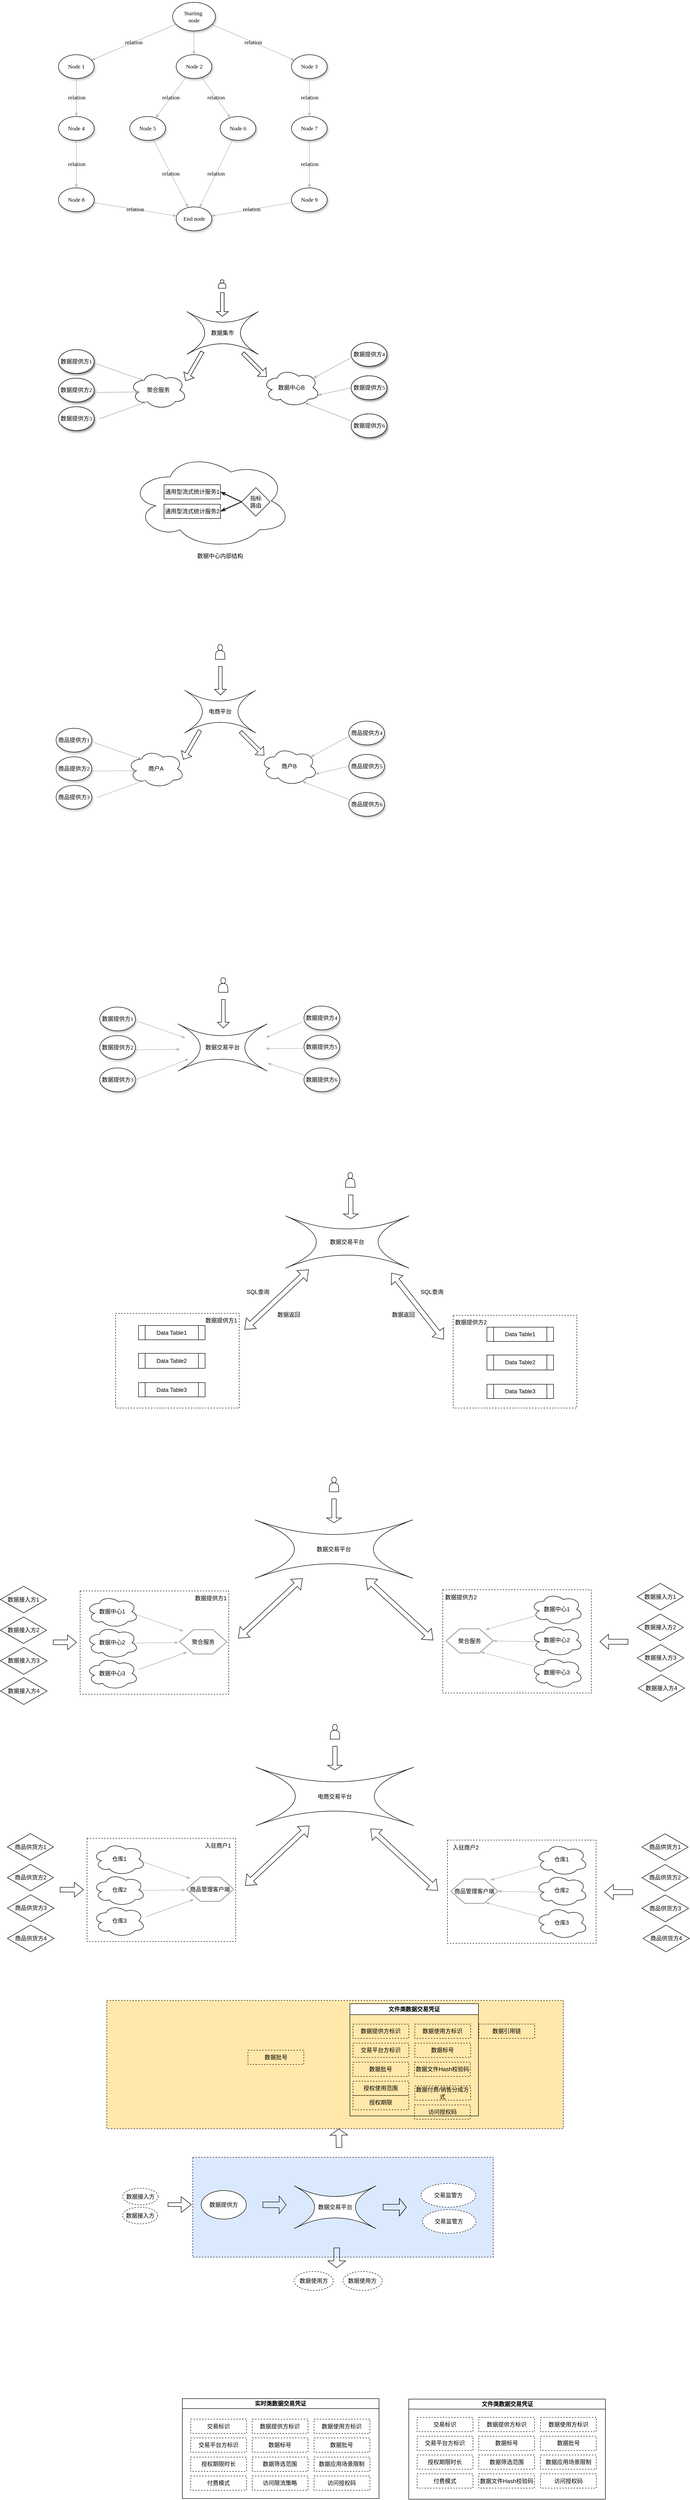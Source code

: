 <mxfile version="26.1.1">
  <diagram name="Page-1" id="42789a77-a242-8287-6e28-9cd8cfd52e62">
    <mxGraphModel dx="1254" dy="1685" grid="1" gridSize="10" guides="1" tooltips="1" connect="1" arrows="1" fold="1" page="1" pageScale="1" pageWidth="1100" pageHeight="850" background="none" math="0" shadow="0">
      <root>
        <mxCell id="0" />
        <mxCell id="1" parent="0" />
        <mxCell id="WbFGJnLKmoSwMzdrF1fv-78" value="" style="rounded=0;whiteSpace=wrap;html=1;dashed=1;fillColor=#FFE8AA;" vertex="1" parent="1">
          <mxGeometry x="311.5" y="4120.31" width="960" height="269.69" as="geometry" />
        </mxCell>
        <mxCell id="WbFGJnLKmoSwMzdrF1fv-50" value="" style="rounded=0;whiteSpace=wrap;html=1;dashed=1;fillColor=#DBE9FF;" vertex="1" parent="1">
          <mxGeometry x="492.25" y="4450" width="632" height="210" as="geometry" />
        </mxCell>
        <mxCell id="1ea317790d2ca983-12" style="edgeStyle=none;rounded=1;html=1;labelBackgroundColor=none;startArrow=none;startFill=0;startSize=5;endArrow=classicThin;endFill=1;endSize=5;jettySize=auto;orthogonalLoop=1;strokeColor=#B3B3B3;strokeWidth=1;fontFamily=Verdana;fontSize=12" parent="1" source="1ea317790d2ca983-1" target="1ea317790d2ca983-2" edge="1">
          <mxGeometry relative="1" as="geometry" />
        </mxCell>
        <mxCell id="1ea317790d2ca983-13" value="relation" style="edgeStyle=none;rounded=1;html=1;labelBackgroundColor=none;startArrow=none;startFill=0;startSize=5;endArrow=classicThin;endFill=1;endSize=5;jettySize=auto;orthogonalLoop=1;strokeColor=#B3B3B3;strokeWidth=1;fontFamily=Verdana;fontSize=12" parent="1" source="1ea317790d2ca983-1" target="1ea317790d2ca983-9" edge="1">
          <mxGeometry relative="1" as="geometry" />
        </mxCell>
        <mxCell id="1ea317790d2ca983-14" value="relation" style="edgeStyle=none;rounded=1;html=1;labelBackgroundColor=none;startArrow=none;startFill=0;startSize=5;endArrow=classicThin;endFill=1;endSize=5;jettySize=auto;orthogonalLoop=1;strokeColor=#B3B3B3;strokeWidth=1;fontFamily=Verdana;fontSize=12" parent="1" source="1ea317790d2ca983-1" target="1ea317790d2ca983-3" edge="1">
          <mxGeometry relative="1" as="geometry" />
        </mxCell>
        <mxCell id="1ea317790d2ca983-1" value="Starting&amp;nbsp;&lt;div&gt;node&lt;/div&gt;" style="ellipse;whiteSpace=wrap;html=1;rounded=0;shadow=1;comic=0;labelBackgroundColor=none;strokeWidth=1;fontFamily=Verdana;fontSize=12;align=center;" parent="1" vertex="1">
          <mxGeometry x="450" y="-80" width="90" height="60" as="geometry" />
        </mxCell>
        <mxCell id="1ea317790d2ca983-21" value="relation" style="edgeStyle=none;rounded=1;html=1;labelBackgroundColor=none;startArrow=none;startFill=0;startSize=5;endArrow=classicThin;endFill=1;endSize=5;jettySize=auto;orthogonalLoop=1;strokeColor=#B3B3B3;strokeWidth=1;fontFamily=Verdana;fontSize=12" parent="1" source="1ea317790d2ca983-2" target="1ea317790d2ca983-7" edge="1">
          <mxGeometry relative="1" as="geometry" />
        </mxCell>
        <mxCell id="1ea317790d2ca983-22" value="relation" style="edgeStyle=none;rounded=1;html=1;labelBackgroundColor=none;startArrow=none;startFill=0;startSize=5;endArrow=classicThin;endFill=1;endSize=5;jettySize=auto;orthogonalLoop=1;strokeColor=#B3B3B3;strokeWidth=1;fontFamily=Verdana;fontSize=12" parent="1" source="1ea317790d2ca983-2" target="1ea317790d2ca983-6" edge="1">
          <mxGeometry relative="1" as="geometry" />
        </mxCell>
        <mxCell id="1ea317790d2ca983-2" value="&lt;span&gt;Node 2&lt;/span&gt;" style="ellipse;whiteSpace=wrap;html=1;rounded=0;shadow=1;comic=0;labelBackgroundColor=none;strokeWidth=1;fontFamily=Verdana;fontSize=12;align=center;" parent="1" vertex="1">
          <mxGeometry x="457.5" y="30" width="75" height="50" as="geometry" />
        </mxCell>
        <mxCell id="1ea317790d2ca983-15" value="relation" style="edgeStyle=none;rounded=1;html=1;labelBackgroundColor=none;startArrow=none;startFill=0;startSize=5;endArrow=classicThin;endFill=1;endSize=5;jettySize=auto;orthogonalLoop=1;strokeColor=#B3B3B3;strokeWidth=1;fontFamily=Verdana;fontSize=12" parent="1" source="1ea317790d2ca983-3" target="1ea317790d2ca983-4" edge="1">
          <mxGeometry relative="1" as="geometry" />
        </mxCell>
        <mxCell id="1ea317790d2ca983-3" value="&lt;span&gt;Node 3&lt;/span&gt;" style="ellipse;whiteSpace=wrap;html=1;rounded=0;shadow=1;comic=0;labelBackgroundColor=none;strokeWidth=1;fontFamily=Verdana;fontSize=12;align=center;" parent="1" vertex="1">
          <mxGeometry x="700" y="30" width="75" height="50" as="geometry" />
        </mxCell>
        <mxCell id="1ea317790d2ca983-16" value="relation" style="edgeStyle=none;rounded=1;html=1;labelBackgroundColor=none;startArrow=none;startFill=0;startSize=5;endArrow=classicThin;endFill=1;endSize=5;jettySize=auto;orthogonalLoop=1;strokeColor=#B3B3B3;strokeWidth=1;fontFamily=Verdana;fontSize=12" parent="1" source="1ea317790d2ca983-4" target="1ea317790d2ca983-5" edge="1">
          <mxGeometry relative="1" as="geometry" />
        </mxCell>
        <mxCell id="1ea317790d2ca983-4" value="&lt;span&gt;Node 7&lt;/span&gt;" style="ellipse;whiteSpace=wrap;html=1;rounded=0;shadow=1;comic=0;labelBackgroundColor=none;strokeWidth=1;fontFamily=Verdana;fontSize=12;align=center;" parent="1" vertex="1">
          <mxGeometry x="700" y="160" width="75" height="50" as="geometry" />
        </mxCell>
        <mxCell id="1ea317790d2ca983-17" value="relation" style="edgeStyle=none;rounded=1;html=1;labelBackgroundColor=none;startArrow=none;startFill=0;startSize=5;endArrow=classicThin;endFill=1;endSize=5;jettySize=auto;orthogonalLoop=1;strokeColor=#B3B3B3;strokeWidth=1;fontFamily=Verdana;fontSize=12" parent="1" source="1ea317790d2ca983-5" target="1ea317790d2ca983-8" edge="1">
          <mxGeometry relative="1" as="geometry" />
        </mxCell>
        <mxCell id="1ea317790d2ca983-5" value="&lt;span&gt;Node 9&lt;/span&gt;" style="ellipse;whiteSpace=wrap;html=1;rounded=0;shadow=1;comic=0;labelBackgroundColor=none;strokeWidth=1;fontFamily=Verdana;fontSize=12;align=center;" parent="1" vertex="1">
          <mxGeometry x="700" y="310" width="75" height="50" as="geometry" />
        </mxCell>
        <mxCell id="1ea317790d2ca983-23" value="relation" style="edgeStyle=none;rounded=1;html=1;labelBackgroundColor=none;startArrow=none;startFill=0;startSize=5;endArrow=classicThin;endFill=1;endSize=5;jettySize=auto;orthogonalLoop=1;strokeColor=#B3B3B3;strokeWidth=1;fontFamily=Verdana;fontSize=12" parent="1" source="1ea317790d2ca983-6" target="1ea317790d2ca983-8" edge="1">
          <mxGeometry relative="1" as="geometry" />
        </mxCell>
        <mxCell id="1ea317790d2ca983-6" value="&lt;span&gt;Node 6&lt;/span&gt;" style="ellipse;whiteSpace=wrap;html=1;rounded=0;shadow=1;comic=0;labelBackgroundColor=none;strokeWidth=1;fontFamily=Verdana;fontSize=12;align=center;" parent="1" vertex="1">
          <mxGeometry x="550" y="160" width="75" height="50" as="geometry" />
        </mxCell>
        <mxCell id="1ea317790d2ca983-24" value="relation" style="edgeStyle=none;rounded=1;html=1;labelBackgroundColor=none;startArrow=none;startFill=0;startSize=5;endArrow=classicThin;endFill=1;endSize=5;jettySize=auto;orthogonalLoop=1;strokeColor=#B3B3B3;strokeWidth=1;fontFamily=Verdana;fontSize=12" parent="1" source="1ea317790d2ca983-7" target="1ea317790d2ca983-8" edge="1">
          <mxGeometry relative="1" as="geometry" />
        </mxCell>
        <mxCell id="1ea317790d2ca983-7" value="&lt;span&gt;Node 5&lt;/span&gt;" style="ellipse;whiteSpace=wrap;html=1;rounded=0;shadow=1;comic=0;labelBackgroundColor=none;strokeWidth=1;fontFamily=Verdana;fontSize=12;align=center;" parent="1" vertex="1">
          <mxGeometry x="360" y="160" width="75" height="50" as="geometry" />
        </mxCell>
        <mxCell id="1ea317790d2ca983-8" value="End node" style="ellipse;whiteSpace=wrap;html=1;rounded=0;shadow=1;comic=0;labelBackgroundColor=none;strokeWidth=1;fontFamily=Verdana;fontSize=12;align=center;" parent="1" vertex="1">
          <mxGeometry x="457.5" y="350" width="75" height="50" as="geometry" />
        </mxCell>
        <mxCell id="1ea317790d2ca983-19" value="relation" style="edgeStyle=none;rounded=1;html=1;labelBackgroundColor=none;startArrow=none;startFill=0;startSize=5;endArrow=classicThin;endFill=1;endSize=5;jettySize=auto;orthogonalLoop=1;strokeColor=#B3B3B3;strokeWidth=1;fontFamily=Verdana;fontSize=12" parent="1" source="1ea317790d2ca983-9" target="1ea317790d2ca983-10" edge="1">
          <mxGeometry relative="1" as="geometry" />
        </mxCell>
        <mxCell id="1ea317790d2ca983-9" value="Node 1" style="ellipse;whiteSpace=wrap;html=1;rounded=0;shadow=1;comic=0;labelBackgroundColor=none;strokeWidth=1;fontFamily=Verdana;fontSize=12;align=center;" parent="1" vertex="1">
          <mxGeometry x="210" y="30" width="75" height="50" as="geometry" />
        </mxCell>
        <mxCell id="1ea317790d2ca983-20" value="relation" style="edgeStyle=none;rounded=1;html=1;labelBackgroundColor=none;startArrow=none;startFill=0;startSize=5;endArrow=classicThin;endFill=1;endSize=5;jettySize=auto;orthogonalLoop=1;strokeColor=#B3B3B3;strokeWidth=1;fontFamily=Verdana;fontSize=12" parent="1" source="1ea317790d2ca983-10" target="1ea317790d2ca983-11" edge="1">
          <mxGeometry relative="1" as="geometry" />
        </mxCell>
        <mxCell id="1ea317790d2ca983-10" value="&lt;span&gt;Node 4&lt;/span&gt;" style="ellipse;whiteSpace=wrap;html=1;rounded=0;shadow=1;comic=0;labelBackgroundColor=none;strokeWidth=1;fontFamily=Verdana;fontSize=12;align=center;" parent="1" vertex="1">
          <mxGeometry x="210" y="160" width="75" height="50" as="geometry" />
        </mxCell>
        <mxCell id="1ea317790d2ca983-18" value="relation" style="edgeStyle=none;rounded=1;html=1;labelBackgroundColor=none;startArrow=none;startFill=0;startSize=5;endArrow=classicThin;endFill=1;endSize=5;jettySize=auto;orthogonalLoop=1;strokeColor=#B3B3B3;strokeWidth=1;fontFamily=Verdana;fontSize=12" parent="1" source="1ea317790d2ca983-11" target="1ea317790d2ca983-8" edge="1">
          <mxGeometry relative="1" as="geometry" />
        </mxCell>
        <mxCell id="1ea317790d2ca983-11" value="&lt;span&gt;Node 8&lt;/span&gt;" style="ellipse;whiteSpace=wrap;html=1;rounded=0;shadow=1;comic=0;labelBackgroundColor=none;strokeWidth=1;fontFamily=Verdana;fontSize=12;align=center;" parent="1" vertex="1">
          <mxGeometry x="210" y="310" width="75" height="50" as="geometry" />
        </mxCell>
        <mxCell id="JadHm6w2A9o158eFmOsi-1" value="数据提供方1" style="ellipse;whiteSpace=wrap;html=1;rounded=0;shadow=1;comic=0;labelBackgroundColor=none;strokeWidth=1;fontFamily=Verdana;fontSize=12;align=center;" parent="1" vertex="1">
          <mxGeometry x="210" y="650" width="75" height="50" as="geometry" />
        </mxCell>
        <mxCell id="JadHm6w2A9o158eFmOsi-2" value="数据提供方2" style="ellipse;whiteSpace=wrap;html=1;rounded=0;shadow=1;comic=0;labelBackgroundColor=none;strokeWidth=1;fontFamily=Verdana;fontSize=12;align=center;" parent="1" vertex="1">
          <mxGeometry x="210" y="710" width="75" height="50" as="geometry" />
        </mxCell>
        <mxCell id="JadHm6w2A9o158eFmOsi-5" value="聚合服务" style="ellipse;shape=cloud;whiteSpace=wrap;html=1;" parent="1" vertex="1">
          <mxGeometry x="360" y="695" width="120" height="80" as="geometry" />
        </mxCell>
        <mxCell id="JadHm6w2A9o158eFmOsi-6" value="数据提供方3" style="ellipse;whiteSpace=wrap;html=1;rounded=0;shadow=1;comic=0;labelBackgroundColor=none;strokeWidth=1;fontFamily=Verdana;fontSize=12;align=center;" parent="1" vertex="1">
          <mxGeometry x="210" y="770" width="75" height="50" as="geometry" />
        </mxCell>
        <mxCell id="JadHm6w2A9o158eFmOsi-7" value="数据中心B" style="ellipse;shape=cloud;whiteSpace=wrap;html=1;" parent="1" vertex="1">
          <mxGeometry x="640" y="690" width="120" height="80" as="geometry" />
        </mxCell>
        <mxCell id="JadHm6w2A9o158eFmOsi-8" value="数据提供方4" style="ellipse;whiteSpace=wrap;html=1;rounded=0;shadow=1;comic=0;labelBackgroundColor=none;strokeWidth=1;fontFamily=Verdana;fontSize=12;align=center;" parent="1" vertex="1">
          <mxGeometry x="825.5" y="635" width="75" height="50" as="geometry" />
        </mxCell>
        <mxCell id="JadHm6w2A9o158eFmOsi-9" value="数据提供方5" style="ellipse;whiteSpace=wrap;html=1;rounded=0;shadow=1;comic=0;labelBackgroundColor=none;strokeWidth=1;fontFamily=Verdana;fontSize=12;align=center;" parent="1" vertex="1">
          <mxGeometry x="825.5" y="705" width="75" height="50" as="geometry" />
        </mxCell>
        <mxCell id="JadHm6w2A9o158eFmOsi-10" value="数据提供方6" style="ellipse;whiteSpace=wrap;html=1;rounded=0;shadow=1;comic=0;labelBackgroundColor=none;strokeWidth=1;fontFamily=Verdana;fontSize=12;align=center;" parent="1" vertex="1">
          <mxGeometry x="825.5" y="785" width="75" height="50" as="geometry" />
        </mxCell>
        <mxCell id="JadHm6w2A9o158eFmOsi-11" value="" style="edgeStyle=none;rounded=1;html=1;labelBackgroundColor=none;startArrow=none;startFill=0;startSize=5;endArrow=classicThin;endFill=1;endSize=5;jettySize=auto;orthogonalLoop=1;strokeColor=#B3B3B3;strokeWidth=1;fontFamily=Verdana;fontSize=12;exitX=-0.027;exitY=0.66;exitDx=0;exitDy=0;exitPerimeter=0;entryX=0.88;entryY=0.25;entryDx=0;entryDy=0;entryPerimeter=0;" parent="1" source="JadHm6w2A9o158eFmOsi-8" target="JadHm6w2A9o158eFmOsi-7" edge="1">
          <mxGeometry x="-0.478" y="144" relative="1" as="geometry">
            <mxPoint x="930" y="695" as="sourcePoint" />
            <mxPoint x="760" y="723" as="targetPoint" />
            <mxPoint as="offset" />
          </mxGeometry>
        </mxCell>
        <mxCell id="JadHm6w2A9o158eFmOsi-12" value="" style="edgeStyle=none;rounded=1;html=1;labelBackgroundColor=none;startArrow=none;startFill=0;startSize=5;endArrow=classicThin;endFill=1;endSize=5;jettySize=auto;orthogonalLoop=1;strokeColor=#B3B3B3;strokeWidth=1;fontFamily=Verdana;fontSize=12;exitX=0;exitY=0.5;exitDx=0;exitDy=0;entryX=0.96;entryY=0.7;entryDx=0;entryDy=0;entryPerimeter=0;" parent="1" source="JadHm6w2A9o158eFmOsi-9" target="JadHm6w2A9o158eFmOsi-7" edge="1">
          <mxGeometry x="-0.478" y="144" relative="1" as="geometry">
            <mxPoint x="833.5" y="678" as="sourcePoint" />
            <mxPoint x="770" y="733" as="targetPoint" />
            <mxPoint as="offset" />
          </mxGeometry>
        </mxCell>
        <mxCell id="JadHm6w2A9o158eFmOsi-13" value="" style="edgeStyle=none;rounded=1;html=1;labelBackgroundColor=none;startArrow=none;startFill=0;startSize=5;endArrow=classicThin;endFill=1;endSize=5;jettySize=auto;orthogonalLoop=1;strokeColor=#B3B3B3;strokeWidth=1;fontFamily=Verdana;fontSize=12;entryX=0.733;entryY=0.9;entryDx=0;entryDy=0;entryPerimeter=0;exitX=0.08;exitY=0.34;exitDx=0;exitDy=0;exitPerimeter=0;" parent="1" source="JadHm6w2A9o158eFmOsi-10" target="JadHm6w2A9o158eFmOsi-7" edge="1">
          <mxGeometry x="-0.478" y="144" relative="1" as="geometry">
            <mxPoint x="817.5" y="795" as="sourcePoint" />
            <mxPoint x="780" y="743" as="targetPoint" />
            <mxPoint as="offset" />
          </mxGeometry>
        </mxCell>
        <mxCell id="JadHm6w2A9o158eFmOsi-14" value="" style="edgeStyle=none;rounded=1;html=1;labelBackgroundColor=none;startArrow=none;startFill=0;startSize=5;endArrow=classicThin;endFill=1;endSize=5;jettySize=auto;orthogonalLoop=1;strokeColor=#B3B3B3;strokeWidth=1;fontFamily=Verdana;fontSize=12;entryX=0.25;entryY=0.25;entryDx=0;entryDy=0;entryPerimeter=0;" parent="1" target="JadHm6w2A9o158eFmOsi-5" edge="1">
          <mxGeometry x="-0.478" y="144" relative="1" as="geometry">
            <mxPoint x="290" y="680" as="sourcePoint" />
            <mxPoint x="320" y="690" as="targetPoint" />
            <mxPoint as="offset" />
          </mxGeometry>
        </mxCell>
        <mxCell id="JadHm6w2A9o158eFmOsi-15" value="" style="edgeStyle=none;rounded=1;html=1;labelBackgroundColor=none;startArrow=none;startFill=0;startSize=5;endArrow=classicThin;endFill=1;endSize=5;jettySize=auto;orthogonalLoop=1;strokeColor=#B3B3B3;strokeWidth=1;fontFamily=Verdana;fontSize=12;entryX=0.16;entryY=0.55;entryDx=0;entryDy=0;entryPerimeter=0;" parent="1" target="JadHm6w2A9o158eFmOsi-5" edge="1">
          <mxGeometry x="-0.478" y="144" relative="1" as="geometry">
            <mxPoint x="285" y="740" as="sourcePoint" />
            <mxPoint x="355" y="775" as="targetPoint" />
            <mxPoint as="offset" />
          </mxGeometry>
        </mxCell>
        <mxCell id="JadHm6w2A9o158eFmOsi-16" value="" style="edgeStyle=none;rounded=1;html=1;labelBackgroundColor=none;startArrow=none;startFill=0;startSize=5;endArrow=classicThin;endFill=1;endSize=5;jettySize=auto;orthogonalLoop=1;strokeColor=#B3B3B3;strokeWidth=1;fontFamily=Verdana;fontSize=12;entryX=0.31;entryY=0.8;entryDx=0;entryDy=0;entryPerimeter=0;" parent="1" target="JadHm6w2A9o158eFmOsi-5" edge="1">
          <mxGeometry x="-0.478" y="144" relative="1" as="geometry">
            <mxPoint x="296" y="795.5" as="sourcePoint" />
            <mxPoint x="360" y="794.5" as="targetPoint" />
            <mxPoint as="offset" />
          </mxGeometry>
        </mxCell>
        <mxCell id="JadHm6w2A9o158eFmOsi-19" value="数据集市" style="shape=switch;whiteSpace=wrap;html=1;" parent="1" vertex="1">
          <mxGeometry x="480" y="570" width="150" height="90" as="geometry" />
        </mxCell>
        <mxCell id="JadHm6w2A9o158eFmOsi-20" value="" style="shape=actor;whiteSpace=wrap;html=1;" parent="1" vertex="1">
          <mxGeometry x="546.25" y="503" width="15.75" height="18" as="geometry" />
        </mxCell>
        <mxCell id="JadHm6w2A9o158eFmOsi-21" value="" style="shape=singleArrow;direction=south;whiteSpace=wrap;html=1;" parent="1" vertex="1">
          <mxGeometry x="542" y="530" width="25" height="50" as="geometry" />
        </mxCell>
        <mxCell id="JadHm6w2A9o158eFmOsi-23" value="" style="shape=singleArrow;direction=south;whiteSpace=wrap;html=1;rotation=30;" parent="1" vertex="1">
          <mxGeometry x="482.5" y="650" width="25" height="70" as="geometry" />
        </mxCell>
        <mxCell id="JadHm6w2A9o158eFmOsi-24" value="" style="shape=singleArrow;direction=south;whiteSpace=wrap;html=1;rotation=-45;" parent="1" vertex="1">
          <mxGeometry x="610" y="647" width="25" height="70" as="geometry" />
        </mxCell>
        <mxCell id="JadHm6w2A9o158eFmOsi-29" value="" style="ellipse;shape=cloud;whiteSpace=wrap;html=1;" parent="1" vertex="1">
          <mxGeometry x="360" y="867" width="340" height="202" as="geometry" />
        </mxCell>
        <mxCell id="JadHm6w2A9o158eFmOsi-33" value="指标&lt;div&gt;路由&lt;/div&gt;" style="rhombus;whiteSpace=wrap;html=1;" parent="1" vertex="1">
          <mxGeometry x="595" y="940" width="60" height="60" as="geometry" />
        </mxCell>
        <mxCell id="JadHm6w2A9o158eFmOsi-34" value="通用型流式统计服务2" style="rounded=0;whiteSpace=wrap;html=1;" parent="1" vertex="1">
          <mxGeometry x="432" y="975" width="118.5" height="30" as="geometry" />
        </mxCell>
        <mxCell id="JadHm6w2A9o158eFmOsi-35" value="" style="edgeStyle=none;rounded=1;html=1;labelBackgroundColor=none;startArrow=none;startFill=0;startSize=5;endArrow=classicThin;endFill=1;endSize=5;jettySize=auto;orthogonalLoop=1;strokeColor=#1A1A1A;strokeWidth=2;fontFamily=Verdana;fontSize=12;exitX=0;exitY=0.5;exitDx=0;exitDy=0;entryX=1;entryY=0.5;entryDx=0;entryDy=0;" parent="1" source="JadHm6w2A9o158eFmOsi-33" target="JadHm6w2A9o158eFmOsi-38" edge="1">
          <mxGeometry x="-0.478" y="144" relative="1" as="geometry">
            <mxPoint x="655" y="962.5" as="sourcePoint" />
            <mxPoint x="552" y="954.5" as="targetPoint" />
            <mxPoint as="offset" />
          </mxGeometry>
        </mxCell>
        <mxCell id="JadHm6w2A9o158eFmOsi-36" value="" style="edgeStyle=none;rounded=1;html=1;labelBackgroundColor=none;startArrow=none;startFill=0;startSize=5;endArrow=classicThin;endFill=1;endSize=5;jettySize=auto;orthogonalLoop=1;strokeColor=#1A1A1A;strokeWidth=2;fontFamily=Verdana;fontSize=12;entryX=1;entryY=0.5;entryDx=0;entryDy=0;exitX=0;exitY=0.5;exitDx=0;exitDy=0;" parent="1" source="JadHm6w2A9o158eFmOsi-33" target="JadHm6w2A9o158eFmOsi-34" edge="1">
          <mxGeometry x="-0.478" y="144" relative="1" as="geometry">
            <mxPoint x="587" y="972" as="sourcePoint" />
            <mxPoint x="554" y="965" as="targetPoint" />
            <mxPoint as="offset" />
          </mxGeometry>
        </mxCell>
        <mxCell id="JadHm6w2A9o158eFmOsi-37" value="数据中心内部结构" style="text;html=1;align=center;verticalAlign=middle;whiteSpace=wrap;rounded=0;" parent="1" vertex="1">
          <mxGeometry x="482" y="1069" width="136" height="30" as="geometry" />
        </mxCell>
        <mxCell id="JadHm6w2A9o158eFmOsi-38" value="通用型流式统计服务1" style="rounded=0;whiteSpace=wrap;html=1;" parent="1" vertex="1">
          <mxGeometry x="432" y="934" width="118.5" height="30" as="geometry" />
        </mxCell>
        <mxCell id="JadHm6w2A9o158eFmOsi-39" value="商品提供方1" style="ellipse;whiteSpace=wrap;html=1;rounded=0;shadow=1;comic=0;labelBackgroundColor=none;strokeWidth=1;fontFamily=Verdana;fontSize=12;align=center;" parent="1" vertex="1">
          <mxGeometry x="205" y="1446" width="75" height="50" as="geometry" />
        </mxCell>
        <mxCell id="JadHm6w2A9o158eFmOsi-40" value="商品提供方2" style="ellipse;whiteSpace=wrap;html=1;rounded=0;shadow=1;comic=0;labelBackgroundColor=none;strokeWidth=1;fontFamily=Verdana;fontSize=12;align=center;" parent="1" vertex="1">
          <mxGeometry x="205" y="1506" width="75" height="50" as="geometry" />
        </mxCell>
        <mxCell id="JadHm6w2A9o158eFmOsi-41" value="商户A" style="ellipse;shape=cloud;whiteSpace=wrap;html=1;" parent="1" vertex="1">
          <mxGeometry x="355" y="1491" width="120" height="80" as="geometry" />
        </mxCell>
        <mxCell id="JadHm6w2A9o158eFmOsi-42" value="商品提供方3" style="ellipse;whiteSpace=wrap;html=1;rounded=0;shadow=1;comic=0;labelBackgroundColor=none;strokeWidth=1;fontFamily=Verdana;fontSize=12;align=center;" parent="1" vertex="1">
          <mxGeometry x="205" y="1566" width="75" height="50" as="geometry" />
        </mxCell>
        <mxCell id="JadHm6w2A9o158eFmOsi-43" value="商户B" style="ellipse;shape=cloud;whiteSpace=wrap;html=1;" parent="1" vertex="1">
          <mxGeometry x="635" y="1486" width="120" height="80" as="geometry" />
        </mxCell>
        <mxCell id="JadHm6w2A9o158eFmOsi-44" value="商品提供方4" style="ellipse;whiteSpace=wrap;html=1;rounded=0;shadow=1;comic=0;labelBackgroundColor=none;strokeWidth=1;fontFamily=Verdana;fontSize=12;align=center;" parent="1" vertex="1">
          <mxGeometry x="820.5" y="1431" width="75" height="50" as="geometry" />
        </mxCell>
        <mxCell id="JadHm6w2A9o158eFmOsi-45" value="商品提供方5" style="ellipse;whiteSpace=wrap;html=1;rounded=0;shadow=1;comic=0;labelBackgroundColor=none;strokeWidth=1;fontFamily=Verdana;fontSize=12;align=center;" parent="1" vertex="1">
          <mxGeometry x="820.5" y="1501" width="75" height="50" as="geometry" />
        </mxCell>
        <mxCell id="JadHm6w2A9o158eFmOsi-46" value="商品提供方6" style="ellipse;whiteSpace=wrap;html=1;rounded=0;shadow=1;comic=0;labelBackgroundColor=none;strokeWidth=1;fontFamily=Verdana;fontSize=12;align=center;" parent="1" vertex="1">
          <mxGeometry x="820.5" y="1581" width="75" height="50" as="geometry" />
        </mxCell>
        <mxCell id="JadHm6w2A9o158eFmOsi-47" value="" style="edgeStyle=none;rounded=1;html=1;labelBackgroundColor=none;startArrow=none;startFill=0;startSize=5;endArrow=classicThin;endFill=1;endSize=5;jettySize=auto;orthogonalLoop=1;strokeColor=#B3B3B3;strokeWidth=1;fontFamily=Verdana;fontSize=12;exitX=-0.027;exitY=0.66;exitDx=0;exitDy=0;exitPerimeter=0;entryX=0.88;entryY=0.25;entryDx=0;entryDy=0;entryPerimeter=0;" parent="1" source="JadHm6w2A9o158eFmOsi-44" target="JadHm6w2A9o158eFmOsi-43" edge="1">
          <mxGeometry x="-0.478" y="144" relative="1" as="geometry">
            <mxPoint x="925" y="1491" as="sourcePoint" />
            <mxPoint x="755" y="1519" as="targetPoint" />
            <mxPoint as="offset" />
          </mxGeometry>
        </mxCell>
        <mxCell id="JadHm6w2A9o158eFmOsi-48" value="" style="edgeStyle=none;rounded=1;html=1;labelBackgroundColor=none;startArrow=none;startFill=0;startSize=5;endArrow=classicThin;endFill=1;endSize=5;jettySize=auto;orthogonalLoop=1;strokeColor=#B3B3B3;strokeWidth=1;fontFamily=Verdana;fontSize=12;exitX=0;exitY=0.5;exitDx=0;exitDy=0;entryX=0.96;entryY=0.7;entryDx=0;entryDy=0;entryPerimeter=0;" parent="1" source="JadHm6w2A9o158eFmOsi-45" target="JadHm6w2A9o158eFmOsi-43" edge="1">
          <mxGeometry x="-0.478" y="144" relative="1" as="geometry">
            <mxPoint x="828.5" y="1474" as="sourcePoint" />
            <mxPoint x="765" y="1529" as="targetPoint" />
            <mxPoint as="offset" />
          </mxGeometry>
        </mxCell>
        <mxCell id="JadHm6w2A9o158eFmOsi-49" value="" style="edgeStyle=none;rounded=1;html=1;labelBackgroundColor=none;startArrow=none;startFill=0;startSize=5;endArrow=classicThin;endFill=1;endSize=5;jettySize=auto;orthogonalLoop=1;strokeColor=#B3B3B3;strokeWidth=1;fontFamily=Verdana;fontSize=12;entryX=0.733;entryY=0.9;entryDx=0;entryDy=0;entryPerimeter=0;exitX=0.08;exitY=0.34;exitDx=0;exitDy=0;exitPerimeter=0;" parent="1" source="JadHm6w2A9o158eFmOsi-46" target="JadHm6w2A9o158eFmOsi-43" edge="1">
          <mxGeometry x="-0.478" y="144" relative="1" as="geometry">
            <mxPoint x="812.5" y="1591" as="sourcePoint" />
            <mxPoint x="775" y="1539" as="targetPoint" />
            <mxPoint as="offset" />
          </mxGeometry>
        </mxCell>
        <mxCell id="JadHm6w2A9o158eFmOsi-50" value="" style="edgeStyle=none;rounded=1;html=1;labelBackgroundColor=none;startArrow=none;startFill=0;startSize=5;endArrow=classicThin;endFill=1;endSize=5;jettySize=auto;orthogonalLoop=1;strokeColor=#B3B3B3;strokeWidth=1;fontFamily=Verdana;fontSize=12;entryX=0.25;entryY=0.25;entryDx=0;entryDy=0;entryPerimeter=0;" parent="1" target="JadHm6w2A9o158eFmOsi-41" edge="1">
          <mxGeometry x="-0.478" y="144" relative="1" as="geometry">
            <mxPoint x="285" y="1476" as="sourcePoint" />
            <mxPoint x="315" y="1486" as="targetPoint" />
            <mxPoint as="offset" />
          </mxGeometry>
        </mxCell>
        <mxCell id="JadHm6w2A9o158eFmOsi-51" value="" style="edgeStyle=none;rounded=1;html=1;labelBackgroundColor=none;startArrow=none;startFill=0;startSize=5;endArrow=classicThin;endFill=1;endSize=5;jettySize=auto;orthogonalLoop=1;strokeColor=#B3B3B3;strokeWidth=1;fontFamily=Verdana;fontSize=12;entryX=0.16;entryY=0.55;entryDx=0;entryDy=0;entryPerimeter=0;" parent="1" target="JadHm6w2A9o158eFmOsi-41" edge="1">
          <mxGeometry x="-0.478" y="144" relative="1" as="geometry">
            <mxPoint x="280" y="1536" as="sourcePoint" />
            <mxPoint x="350" y="1571" as="targetPoint" />
            <mxPoint as="offset" />
          </mxGeometry>
        </mxCell>
        <mxCell id="JadHm6w2A9o158eFmOsi-52" value="" style="edgeStyle=none;rounded=1;html=1;labelBackgroundColor=none;startArrow=none;startFill=0;startSize=5;endArrow=classicThin;endFill=1;endSize=5;jettySize=auto;orthogonalLoop=1;strokeColor=#B3B3B3;strokeWidth=1;fontFamily=Verdana;fontSize=12;entryX=0.31;entryY=0.8;entryDx=0;entryDy=0;entryPerimeter=0;" parent="1" target="JadHm6w2A9o158eFmOsi-41" edge="1">
          <mxGeometry x="-0.478" y="144" relative="1" as="geometry">
            <mxPoint x="291" y="1591.5" as="sourcePoint" />
            <mxPoint x="355" y="1590.5" as="targetPoint" />
            <mxPoint as="offset" />
          </mxGeometry>
        </mxCell>
        <mxCell id="JadHm6w2A9o158eFmOsi-53" value="电商平台" style="shape=switch;whiteSpace=wrap;html=1;" parent="1" vertex="1">
          <mxGeometry x="475" y="1366" width="150" height="90" as="geometry" />
        </mxCell>
        <mxCell id="JadHm6w2A9o158eFmOsi-54" value="" style="shape=actor;whiteSpace=wrap;html=1;" parent="1" vertex="1">
          <mxGeometry x="540" y="1270" width="20" height="31" as="geometry" />
        </mxCell>
        <mxCell id="JadHm6w2A9o158eFmOsi-55" value="" style="shape=singleArrow;direction=south;whiteSpace=wrap;html=1;" parent="1" vertex="1">
          <mxGeometry x="538" y="1316" width="25" height="60" as="geometry" />
        </mxCell>
        <mxCell id="JadHm6w2A9o158eFmOsi-56" value="" style="shape=singleArrow;direction=south;whiteSpace=wrap;html=1;rotation=30;" parent="1" vertex="1">
          <mxGeometry x="477.5" y="1446" width="25" height="70" as="geometry" />
        </mxCell>
        <mxCell id="JadHm6w2A9o158eFmOsi-57" value="" style="shape=singleArrow;direction=south;whiteSpace=wrap;html=1;rotation=-45;" parent="1" vertex="1">
          <mxGeometry x="605" y="1443" width="25" height="70" as="geometry" />
        </mxCell>
        <mxCell id="JadHm6w2A9o158eFmOsi-77" value="数据提供方1" style="ellipse;whiteSpace=wrap;html=1;rounded=0;shadow=1;comic=0;labelBackgroundColor=none;strokeWidth=1;fontFamily=Verdana;fontSize=12;align=center;" parent="1" vertex="1">
          <mxGeometry x="296.75" y="2032" width="75" height="50" as="geometry" />
        </mxCell>
        <mxCell id="JadHm6w2A9o158eFmOsi-78" value="数据提供方2" style="ellipse;whiteSpace=wrap;html=1;rounded=0;shadow=1;comic=0;labelBackgroundColor=none;strokeWidth=1;fontFamily=Verdana;fontSize=12;align=center;" parent="1" vertex="1">
          <mxGeometry x="296.75" y="2092" width="75" height="50" as="geometry" />
        </mxCell>
        <mxCell id="JadHm6w2A9o158eFmOsi-80" value="数据提供方3" style="ellipse;whiteSpace=wrap;html=1;rounded=0;shadow=1;comic=0;labelBackgroundColor=none;strokeWidth=1;fontFamily=Verdana;fontSize=12;align=center;" parent="1" vertex="1">
          <mxGeometry x="296.75" y="2160" width="75" height="50" as="geometry" />
        </mxCell>
        <mxCell id="JadHm6w2A9o158eFmOsi-82" value="数据提供方4" style="ellipse;whiteSpace=wrap;html=1;rounded=0;shadow=1;comic=0;labelBackgroundColor=none;strokeWidth=1;fontFamily=Verdana;fontSize=12;align=center;" parent="1" vertex="1">
          <mxGeometry x="726.25" y="2030" width="75" height="50" as="geometry" />
        </mxCell>
        <mxCell id="JadHm6w2A9o158eFmOsi-83" value="数据提供方5" style="ellipse;whiteSpace=wrap;html=1;rounded=0;shadow=1;comic=0;labelBackgroundColor=none;strokeWidth=1;fontFamily=Verdana;fontSize=12;align=center;" parent="1" vertex="1">
          <mxGeometry x="726.25" y="2091" width="75" height="50" as="geometry" />
        </mxCell>
        <mxCell id="JadHm6w2A9o158eFmOsi-84" value="数据提供方6" style="ellipse;whiteSpace=wrap;html=1;rounded=0;shadow=1;comic=0;labelBackgroundColor=none;strokeWidth=1;fontFamily=Verdana;fontSize=12;align=center;" parent="1" vertex="1">
          <mxGeometry x="726.25" y="2160" width="75" height="50" as="geometry" />
        </mxCell>
        <mxCell id="JadHm6w2A9o158eFmOsi-85" value="" style="edgeStyle=none;rounded=1;html=1;labelBackgroundColor=none;startArrow=none;startFill=0;startSize=5;endArrow=classicThin;endFill=1;endSize=5;jettySize=auto;orthogonalLoop=1;strokeColor=#B3B3B3;strokeWidth=1;fontFamily=Verdana;fontSize=12;exitX=-0.027;exitY=0.66;exitDx=0;exitDy=0;exitPerimeter=0;entryX=0.88;entryY=0.25;entryDx=0;entryDy=0;entryPerimeter=0;" parent="1" source="JadHm6w2A9o158eFmOsi-82" edge="1">
          <mxGeometry x="-0.478" y="144" relative="1" as="geometry">
            <mxPoint x="830.75" y="2081" as="sourcePoint" />
            <mxPoint x="646.35" y="2096" as="targetPoint" />
            <mxPoint as="offset" />
          </mxGeometry>
        </mxCell>
        <mxCell id="JadHm6w2A9o158eFmOsi-86" value="" style="edgeStyle=none;rounded=1;html=1;labelBackgroundColor=none;startArrow=none;startFill=0;startSize=5;endArrow=classicThin;endFill=1;endSize=5;jettySize=auto;orthogonalLoop=1;strokeColor=#B3B3B3;strokeWidth=1;fontFamily=Verdana;fontSize=12;exitX=0;exitY=0.5;exitDx=0;exitDy=0;" parent="1" edge="1">
          <mxGeometry x="-0.478" y="144" relative="1" as="geometry">
            <mxPoint x="723.25" y="2119" as="sourcePoint" />
            <mxPoint x="645.75" y="2119.453" as="targetPoint" />
            <mxPoint as="offset" />
          </mxGeometry>
        </mxCell>
        <mxCell id="JadHm6w2A9o158eFmOsi-87" value="" style="edgeStyle=none;rounded=1;html=1;labelBackgroundColor=none;startArrow=none;startFill=0;startSize=5;endArrow=classicThin;endFill=1;endSize=5;jettySize=auto;orthogonalLoop=1;strokeColor=#B3B3B3;strokeWidth=1;fontFamily=Verdana;fontSize=12;exitX=0.08;exitY=0.34;exitDx=0;exitDy=0;exitPerimeter=0;" parent="1" source="JadHm6w2A9o158eFmOsi-84" edge="1">
          <mxGeometry x="-0.478" y="144" relative="1" as="geometry">
            <mxPoint x="816.25" y="2181" as="sourcePoint" />
            <mxPoint x="650" y="2150" as="targetPoint" />
            <mxPoint as="offset" />
          </mxGeometry>
        </mxCell>
        <mxCell id="JadHm6w2A9o158eFmOsi-88" value="" style="edgeStyle=none;rounded=1;html=1;labelBackgroundColor=none;startArrow=none;startFill=0;startSize=5;endArrow=classicThin;endFill=1;endSize=5;jettySize=auto;orthogonalLoop=1;strokeColor=#B3B3B3;strokeWidth=1;fontFamily=Verdana;fontSize=12;entryX=0.25;entryY=0.25;entryDx=0;entryDy=0;entryPerimeter=0;" parent="1" edge="1">
          <mxGeometry x="-0.478" y="144" relative="1" as="geometry">
            <mxPoint x="376.75" y="2062" as="sourcePoint" />
            <mxPoint x="476.75" y="2097" as="targetPoint" />
            <mxPoint as="offset" />
          </mxGeometry>
        </mxCell>
        <mxCell id="JadHm6w2A9o158eFmOsi-89" value="" style="edgeStyle=none;rounded=1;html=1;labelBackgroundColor=none;startArrow=none;startFill=0;startSize=5;endArrow=classicThin;endFill=1;endSize=5;jettySize=auto;orthogonalLoop=1;strokeColor=#B3B3B3;strokeWidth=1;fontFamily=Verdana;fontSize=12;entryX=0.16;entryY=0.55;entryDx=0;entryDy=0;entryPerimeter=0;" parent="1" edge="1">
          <mxGeometry x="-0.478" y="144" relative="1" as="geometry">
            <mxPoint x="371.75" y="2122" as="sourcePoint" />
            <mxPoint x="465.95" y="2121" as="targetPoint" />
            <mxPoint as="offset" />
          </mxGeometry>
        </mxCell>
        <mxCell id="JadHm6w2A9o158eFmOsi-90" value="" style="edgeStyle=none;rounded=1;html=1;labelBackgroundColor=none;startArrow=none;startFill=0;startSize=5;endArrow=classicThin;endFill=1;endSize=5;jettySize=auto;orthogonalLoop=1;strokeColor=#B3B3B3;strokeWidth=1;fontFamily=Verdana;fontSize=12;entryX=0.31;entryY=0.8;entryDx=0;entryDy=0;entryPerimeter=0;exitX=1;exitY=0.5;exitDx=0;exitDy=0;" parent="1" source="JadHm6w2A9o158eFmOsi-80" edge="1">
          <mxGeometry x="-0.478" y="144" relative="1" as="geometry">
            <mxPoint x="382.75" y="2177.5" as="sourcePoint" />
            <mxPoint x="483.95" y="2141" as="targetPoint" />
            <mxPoint as="offset" />
          </mxGeometry>
        </mxCell>
        <mxCell id="JadHm6w2A9o158eFmOsi-91" value="数据交易平台" style="shape=switch;whiteSpace=wrap;html=1;" parent="1" vertex="1">
          <mxGeometry x="461.25" y="2067.5" width="187.5" height="99" as="geometry" />
        </mxCell>
        <mxCell id="JadHm6w2A9o158eFmOsi-92" value="" style="shape=actor;whiteSpace=wrap;html=1;" parent="1" vertex="1">
          <mxGeometry x="546.25" y="1970" width="20" height="31" as="geometry" />
        </mxCell>
        <mxCell id="JadHm6w2A9o158eFmOsi-93" value="" style="shape=singleArrow;direction=south;whiteSpace=wrap;html=1;" parent="1" vertex="1">
          <mxGeometry x="544.25" y="2016" width="25" height="60" as="geometry" />
        </mxCell>
        <mxCell id="J39QNY5taY0jpt4NfU4f-1" value="数据提供方1" style="ellipse;whiteSpace=wrap;html=1;rounded=0;shadow=1;comic=0;labelBackgroundColor=none;strokeWidth=1;fontFamily=Verdana;fontSize=12;align=center;" parent="1" vertex="1">
          <mxGeometry x="210" y="650" width="75" height="50" as="geometry" />
        </mxCell>
        <mxCell id="J39QNY5taY0jpt4NfU4f-2" value="数据提供方2" style="ellipse;whiteSpace=wrap;html=1;rounded=0;shadow=1;comic=0;labelBackgroundColor=none;strokeWidth=1;fontFamily=Verdana;fontSize=12;align=center;" parent="1" vertex="1">
          <mxGeometry x="210" y="710" width="75" height="50" as="geometry" />
        </mxCell>
        <mxCell id="J39QNY5taY0jpt4NfU4f-3" value="聚合服务" style="ellipse;shape=cloud;whiteSpace=wrap;html=1;" parent="1" vertex="1">
          <mxGeometry x="360" y="695" width="120" height="80" as="geometry" />
        </mxCell>
        <mxCell id="J39QNY5taY0jpt4NfU4f-4" value="数据提供方3" style="ellipse;whiteSpace=wrap;html=1;rounded=0;shadow=1;comic=0;labelBackgroundColor=none;strokeWidth=1;fontFamily=Verdana;fontSize=12;align=center;" parent="1" vertex="1">
          <mxGeometry x="210" y="770" width="75" height="50" as="geometry" />
        </mxCell>
        <mxCell id="J39QNY5taY0jpt4NfU4f-5" value="数据中心B" style="ellipse;shape=cloud;whiteSpace=wrap;html=1;" parent="1" vertex="1">
          <mxGeometry x="640" y="690" width="120" height="80" as="geometry" />
        </mxCell>
        <mxCell id="J39QNY5taY0jpt4NfU4f-6" value="数据提供方4" style="ellipse;whiteSpace=wrap;html=1;rounded=0;shadow=1;comic=0;labelBackgroundColor=none;strokeWidth=1;fontFamily=Verdana;fontSize=12;align=center;" parent="1" vertex="1">
          <mxGeometry x="825.5" y="635" width="75" height="50" as="geometry" />
        </mxCell>
        <mxCell id="J39QNY5taY0jpt4NfU4f-7" value="数据提供方5" style="ellipse;whiteSpace=wrap;html=1;rounded=0;shadow=1;comic=0;labelBackgroundColor=none;strokeWidth=1;fontFamily=Verdana;fontSize=12;align=center;" parent="1" vertex="1">
          <mxGeometry x="825.5" y="705" width="75" height="50" as="geometry" />
        </mxCell>
        <mxCell id="J39QNY5taY0jpt4NfU4f-8" value="数据提供方6" style="ellipse;whiteSpace=wrap;html=1;rounded=0;shadow=1;comic=0;labelBackgroundColor=none;strokeWidth=1;fontFamily=Verdana;fontSize=12;align=center;" parent="1" vertex="1">
          <mxGeometry x="825.5" y="785" width="75" height="50" as="geometry" />
        </mxCell>
        <mxCell id="J39QNY5taY0jpt4NfU4f-9" value="" style="edgeStyle=none;rounded=1;html=1;labelBackgroundColor=none;startArrow=none;startFill=0;startSize=5;endArrow=classicThin;endFill=1;endSize=5;jettySize=auto;orthogonalLoop=1;strokeColor=#B3B3B3;strokeWidth=1;fontFamily=Verdana;fontSize=12;exitX=-0.027;exitY=0.66;exitDx=0;exitDy=0;exitPerimeter=0;entryX=0.88;entryY=0.25;entryDx=0;entryDy=0;entryPerimeter=0;" parent="1" source="J39QNY5taY0jpt4NfU4f-6" target="J39QNY5taY0jpt4NfU4f-5" edge="1">
          <mxGeometry x="-0.478" y="144" relative="1" as="geometry">
            <mxPoint x="930" y="695" as="sourcePoint" />
            <mxPoint x="760" y="723" as="targetPoint" />
            <mxPoint as="offset" />
          </mxGeometry>
        </mxCell>
        <mxCell id="J39QNY5taY0jpt4NfU4f-10" value="" style="edgeStyle=none;rounded=1;html=1;labelBackgroundColor=none;startArrow=none;startFill=0;startSize=5;endArrow=classicThin;endFill=1;endSize=5;jettySize=auto;orthogonalLoop=1;strokeColor=#B3B3B3;strokeWidth=1;fontFamily=Verdana;fontSize=12;exitX=0;exitY=0.5;exitDx=0;exitDy=0;entryX=0.96;entryY=0.7;entryDx=0;entryDy=0;entryPerimeter=0;" parent="1" source="J39QNY5taY0jpt4NfU4f-7" target="J39QNY5taY0jpt4NfU4f-5" edge="1">
          <mxGeometry x="-0.478" y="144" relative="1" as="geometry">
            <mxPoint x="833.5" y="678" as="sourcePoint" />
            <mxPoint x="770" y="733" as="targetPoint" />
            <mxPoint as="offset" />
          </mxGeometry>
        </mxCell>
        <mxCell id="J39QNY5taY0jpt4NfU4f-11" value="" style="edgeStyle=none;rounded=1;html=1;labelBackgroundColor=none;startArrow=none;startFill=0;startSize=5;endArrow=classicThin;endFill=1;endSize=5;jettySize=auto;orthogonalLoop=1;strokeColor=#B3B3B3;strokeWidth=1;fontFamily=Verdana;fontSize=12;entryX=0.733;entryY=0.9;entryDx=0;entryDy=0;entryPerimeter=0;exitX=0.08;exitY=0.34;exitDx=0;exitDy=0;exitPerimeter=0;" parent="1" source="J39QNY5taY0jpt4NfU4f-8" target="J39QNY5taY0jpt4NfU4f-5" edge="1">
          <mxGeometry x="-0.478" y="144" relative="1" as="geometry">
            <mxPoint x="817.5" y="795" as="sourcePoint" />
            <mxPoint x="780" y="743" as="targetPoint" />
            <mxPoint as="offset" />
          </mxGeometry>
        </mxCell>
        <mxCell id="J39QNY5taY0jpt4NfU4f-12" value="" style="edgeStyle=none;rounded=1;html=1;labelBackgroundColor=none;startArrow=none;startFill=0;startSize=5;endArrow=classicThin;endFill=1;endSize=5;jettySize=auto;orthogonalLoop=1;strokeColor=#B3B3B3;strokeWidth=1;fontFamily=Verdana;fontSize=12;entryX=0.25;entryY=0.25;entryDx=0;entryDy=0;entryPerimeter=0;" parent="1" target="J39QNY5taY0jpt4NfU4f-3" edge="1">
          <mxGeometry x="-0.478" y="144" relative="1" as="geometry">
            <mxPoint x="290" y="680" as="sourcePoint" />
            <mxPoint x="320" y="690" as="targetPoint" />
            <mxPoint as="offset" />
          </mxGeometry>
        </mxCell>
        <mxCell id="J39QNY5taY0jpt4NfU4f-13" value="" style="edgeStyle=none;rounded=1;html=1;labelBackgroundColor=none;startArrow=none;startFill=0;startSize=5;endArrow=classicThin;endFill=1;endSize=5;jettySize=auto;orthogonalLoop=1;strokeColor=#B3B3B3;strokeWidth=1;fontFamily=Verdana;fontSize=12;entryX=0.16;entryY=0.55;entryDx=0;entryDy=0;entryPerimeter=0;" parent="1" target="J39QNY5taY0jpt4NfU4f-3" edge="1">
          <mxGeometry x="-0.478" y="144" relative="1" as="geometry">
            <mxPoint x="285" y="740" as="sourcePoint" />
            <mxPoint x="355" y="775" as="targetPoint" />
            <mxPoint as="offset" />
          </mxGeometry>
        </mxCell>
        <mxCell id="J39QNY5taY0jpt4NfU4f-14" value="" style="edgeStyle=none;rounded=1;html=1;labelBackgroundColor=none;startArrow=none;startFill=0;startSize=5;endArrow=classicThin;endFill=1;endSize=5;jettySize=auto;orthogonalLoop=1;strokeColor=#B3B3B3;strokeWidth=1;fontFamily=Verdana;fontSize=12;entryX=0.31;entryY=0.8;entryDx=0;entryDy=0;entryPerimeter=0;" parent="1" target="J39QNY5taY0jpt4NfU4f-3" edge="1">
          <mxGeometry x="-0.478" y="144" relative="1" as="geometry">
            <mxPoint x="296" y="795.5" as="sourcePoint" />
            <mxPoint x="360" y="794.5" as="targetPoint" />
            <mxPoint as="offset" />
          </mxGeometry>
        </mxCell>
        <mxCell id="J39QNY5taY0jpt4NfU4f-15" value="数据集市" style="shape=switch;whiteSpace=wrap;html=1;" parent="1" vertex="1">
          <mxGeometry x="480" y="570" width="150" height="90" as="geometry" />
        </mxCell>
        <mxCell id="J39QNY5taY0jpt4NfU4f-16" value="" style="shape=actor;whiteSpace=wrap;html=1;" parent="1" vertex="1">
          <mxGeometry x="546.25" y="503" width="15.75" height="18" as="geometry" />
        </mxCell>
        <mxCell id="J39QNY5taY0jpt4NfU4f-17" value="" style="shape=singleArrow;direction=south;whiteSpace=wrap;html=1;" parent="1" vertex="1">
          <mxGeometry x="542" y="530" width="25" height="50" as="geometry" />
        </mxCell>
        <mxCell id="J39QNY5taY0jpt4NfU4f-18" value="" style="shape=singleArrow;direction=south;whiteSpace=wrap;html=1;rotation=30;" parent="1" vertex="1">
          <mxGeometry x="482.5" y="650" width="25" height="70" as="geometry" />
        </mxCell>
        <mxCell id="J39QNY5taY0jpt4NfU4f-19" value="" style="shape=singleArrow;direction=south;whiteSpace=wrap;html=1;rotation=-45;" parent="1" vertex="1">
          <mxGeometry x="610" y="647" width="25" height="70" as="geometry" />
        </mxCell>
        <mxCell id="J39QNY5taY0jpt4NfU4f-61" value="" style="rounded=0;whiteSpace=wrap;html=1;dashed=1;" parent="1" vertex="1">
          <mxGeometry x="255.5" y="3259.5" width="312.5" height="217" as="geometry" />
        </mxCell>
        <mxCell id="J39QNY5taY0jpt4NfU4f-63" value="" style="edgeStyle=none;rounded=1;html=1;labelBackgroundColor=none;startArrow=none;startFill=0;startSize=5;endArrow=classicThin;endFill=1;endSize=5;jettySize=auto;orthogonalLoop=1;strokeColor=#B3B3B3;strokeWidth=1;fontFamily=Verdana;fontSize=12;entryX=0.25;entryY=0.25;entryDx=0;entryDy=0;entryPerimeter=0;" parent="1" edge="1">
          <mxGeometry x="-0.478" y="144" relative="1" as="geometry">
            <mxPoint x="373" y="3309" as="sourcePoint" />
            <mxPoint x="473" y="3344" as="targetPoint" />
            <mxPoint as="offset" />
          </mxGeometry>
        </mxCell>
        <mxCell id="J39QNY5taY0jpt4NfU4f-64" value="" style="edgeStyle=none;rounded=1;html=1;labelBackgroundColor=none;startArrow=none;startFill=0;startSize=5;endArrow=classicThin;endFill=1;endSize=5;jettySize=auto;orthogonalLoop=1;strokeColor=#B3B3B3;strokeWidth=1;fontFamily=Verdana;fontSize=12;entryX=0.16;entryY=0.55;entryDx=0;entryDy=0;entryPerimeter=0;" parent="1" edge="1">
          <mxGeometry x="-0.478" y="144" relative="1" as="geometry">
            <mxPoint x="368" y="3369" as="sourcePoint" />
            <mxPoint x="462.2" y="3368" as="targetPoint" />
            <mxPoint as="offset" />
          </mxGeometry>
        </mxCell>
        <mxCell id="J39QNY5taY0jpt4NfU4f-65" value="" style="edgeStyle=none;rounded=1;html=1;labelBackgroundColor=none;startArrow=none;startFill=0;startSize=5;endArrow=classicThin;endFill=1;endSize=5;jettySize=auto;orthogonalLoop=1;strokeColor=#B3B3B3;strokeWidth=1;fontFamily=Verdana;fontSize=12;entryX=0.31;entryY=0.8;entryDx=0;entryDy=0;entryPerimeter=0;" parent="1" edge="1">
          <mxGeometry x="-0.478" y="144" relative="1" as="geometry">
            <mxPoint x="379" y="3424.5" as="sourcePoint" />
            <mxPoint x="480.2" y="3388" as="targetPoint" />
            <mxPoint as="offset" />
          </mxGeometry>
        </mxCell>
        <mxCell id="J39QNY5taY0jpt4NfU4f-69" value="" style="edgeStyle=none;rounded=1;html=1;labelBackgroundColor=none;startArrow=none;startFill=0;startSize=5;endArrow=classicThin;endFill=1;endSize=5;jettySize=auto;orthogonalLoop=1;strokeColor=#B3B3B3;strokeWidth=1;fontFamily=Verdana;fontSize=12;entryX=0.31;entryY=0.8;entryDx=0;entryDy=0;entryPerimeter=0;" parent="1" edge="1">
          <mxGeometry x="-0.478" y="144" relative="1" as="geometry">
            <mxPoint x="379" y="3424.5" as="sourcePoint" />
            <mxPoint x="480.2" y="3388" as="targetPoint" />
            <mxPoint as="offset" />
          </mxGeometry>
        </mxCell>
        <mxCell id="J39QNY5taY0jpt4NfU4f-70" value="数据中心1" style="ellipse;shape=cloud;whiteSpace=wrap;html=1;" parent="1" vertex="1">
          <mxGeometry x="268.25" y="3269" width="110" height="68" as="geometry" />
        </mxCell>
        <mxCell id="J39QNY5taY0jpt4NfU4f-71" value="数据中心2" style="ellipse;shape=cloud;whiteSpace=wrap;html=1;" parent="1" vertex="1">
          <mxGeometry x="268.25" y="3334" width="110" height="68" as="geometry" />
        </mxCell>
        <mxCell id="J39QNY5taY0jpt4NfU4f-72" value="数据中心3" style="ellipse;shape=cloud;whiteSpace=wrap;html=1;" parent="1" vertex="1">
          <mxGeometry x="268.25" y="3399" width="110" height="68" as="geometry" />
        </mxCell>
        <mxCell id="J39QNY5taY0jpt4NfU4f-73" value="聚合服务" style="shape=hexagon;perimeter=hexagonPerimeter2;whiteSpace=wrap;html=1;size=0.294;strokeColor=light-dark(#635f5f, #ededed);" parent="1" vertex="1">
          <mxGeometry x="464.75" y="3341" width="99.25" height="51" as="geometry" />
        </mxCell>
        <mxCell id="J39QNY5taY0jpt4NfU4f-75" value="数据提供方1" style="text;html=1;align=center;verticalAlign=middle;whiteSpace=wrap;rounded=0;" parent="1" vertex="1">
          <mxGeometry x="493" y="3259.5" width="75" height="30" as="geometry" />
        </mxCell>
        <mxCell id="J39QNY5taY0jpt4NfU4f-76" value="数据交易平台" style="shape=switch;whiteSpace=wrap;html=1;" parent="1" vertex="1">
          <mxGeometry x="623" y="3110" width="332.25" height="123" as="geometry" />
        </mxCell>
        <mxCell id="J39QNY5taY0jpt4NfU4f-78" value="" style="shape=flexArrow;endArrow=classic;startArrow=classic;html=1;rounded=0;" parent="1" target="J39QNY5taY0jpt4NfU4f-76" edge="1">
          <mxGeometry width="100" height="100" relative="1" as="geometry">
            <mxPoint x="588" y="3359" as="sourcePoint" />
            <mxPoint x="688" y="3249" as="targetPoint" />
          </mxGeometry>
        </mxCell>
        <mxCell id="J39QNY5taY0jpt4NfU4f-79" value="" style="shape=singleArrow;direction=south;whiteSpace=wrap;html=1;" parent="1" vertex="1">
          <mxGeometry x="773.75" y="3066" width="31.25" height="50" as="geometry" />
        </mxCell>
        <mxCell id="J39QNY5taY0jpt4NfU4f-80" value="" style="shape=actor;whiteSpace=wrap;html=1;" parent="1" vertex="1">
          <mxGeometry x="779.38" y="3020" width="20" height="31" as="geometry" />
        </mxCell>
        <mxCell id="J39QNY5taY0jpt4NfU4f-86" value="数据接入方1" style="html=1;whiteSpace=wrap;aspect=fixed;shape=isoRectangle;" parent="1" vertex="1">
          <mxGeometry x="88" y="3248.5" width="97" height="58.2" as="geometry" />
        </mxCell>
        <mxCell id="J39QNY5taY0jpt4NfU4f-87" value="数据接入方2" style="html=1;whiteSpace=wrap;aspect=fixed;shape=isoRectangle;" parent="1" vertex="1">
          <mxGeometry x="88" y="3313" width="97" height="58.2" as="geometry" />
        </mxCell>
        <mxCell id="J39QNY5taY0jpt4NfU4f-88" value="" style="shape=flexArrow;endArrow=classic;html=1;rounded=0;" parent="1" edge="1">
          <mxGeometry width="50" height="50" relative="1" as="geometry">
            <mxPoint x="198.5" y="3367.5" as="sourcePoint" />
            <mxPoint x="248.5" y="3367.5" as="targetPoint" />
          </mxGeometry>
        </mxCell>
        <mxCell id="J39QNY5taY0jpt4NfU4f-89" value="数据接入方3" style="html=1;whiteSpace=wrap;aspect=fixed;shape=isoRectangle;" parent="1" vertex="1">
          <mxGeometry x="88" y="3377" width="98" height="58.8" as="geometry" />
        </mxCell>
        <mxCell id="J39QNY5taY0jpt4NfU4f-144" value="" style="shape=flexArrow;endArrow=classic;startArrow=classic;html=1;rounded=0;" parent="1" target="J39QNY5taY0jpt4NfU4f-76" edge="1">
          <mxGeometry width="100" height="100" relative="1" as="geometry">
            <mxPoint x="998" y="3363" as="sourcePoint" />
            <mxPoint x="838" y="3273" as="targetPoint" />
          </mxGeometry>
        </mxCell>
        <mxCell id="J39QNY5taY0jpt4NfU4f-159" value="数据接入方4" style="html=1;whiteSpace=wrap;aspect=fixed;shape=isoRectangle;" parent="1" vertex="1">
          <mxGeometry x="88" y="3440.5" width="98" height="58.8" as="geometry" />
        </mxCell>
        <mxCell id="J39QNY5taY0jpt4NfU4f-160" value="" style="rounded=0;whiteSpace=wrap;html=1;dashed=1;" parent="1" vertex="1">
          <mxGeometry x="1018" y="3257" width="312.5" height="217" as="geometry" />
        </mxCell>
        <mxCell id="J39QNY5taY0jpt4NfU4f-161" value="" style="edgeStyle=none;rounded=1;html=1;labelBackgroundColor=none;startArrow=none;startFill=0;startSize=5;endArrow=classicThin;endFill=1;endSize=5;jettySize=auto;orthogonalLoop=1;strokeColor=#B3B3B3;strokeWidth=1;fontFamily=Verdana;fontSize=12;" parent="1" edge="1">
          <mxGeometry x="-0.478" y="144" relative="1" as="geometry">
            <mxPoint x="1226" y="3308" as="sourcePoint" />
            <mxPoint x="1108" y="3341" as="targetPoint" />
            <mxPoint as="offset" />
          </mxGeometry>
        </mxCell>
        <mxCell id="J39QNY5taY0jpt4NfU4f-162" value="" style="edgeStyle=none;rounded=1;html=1;labelBackgroundColor=none;startArrow=none;startFill=0;startSize=5;endArrow=classicThin;endFill=1;endSize=5;jettySize=auto;orthogonalLoop=1;strokeColor=#B3B3B3;strokeWidth=1;fontFamily=Verdana;fontSize=12;entryX=1;entryY=0.5;entryDx=0;entryDy=0;exitX=0.16;exitY=0.55;exitDx=0;exitDy=0;exitPerimeter=0;" parent="1" source="J39QNY5taY0jpt4NfU4f-166" target="J39QNY5taY0jpt4NfU4f-168" edge="1">
          <mxGeometry x="-0.478" y="144" relative="1" as="geometry">
            <mxPoint x="1221" y="3368" as="sourcePoint" />
            <mxPoint x="1315.2" y="3367" as="targetPoint" />
            <mxPoint as="offset" />
          </mxGeometry>
        </mxCell>
        <mxCell id="J39QNY5taY0jpt4NfU4f-164" value="" style="edgeStyle=none;rounded=1;html=1;labelBackgroundColor=none;startArrow=none;startFill=0;startSize=5;endArrow=classicThin;endFill=1;endSize=5;jettySize=auto;orthogonalLoop=1;strokeColor=#B3B3B3;strokeWidth=1;fontFamily=Verdana;fontSize=12;entryX=0.736;entryY=0.961;entryDx=0;entryDy=0;entryPerimeter=0;" parent="1" target="J39QNY5taY0jpt4NfU4f-168" edge="1">
          <mxGeometry x="-0.478" y="144" relative="1" as="geometry">
            <mxPoint x="1232" y="3423.5" as="sourcePoint" />
            <mxPoint x="1333.2" y="3387" as="targetPoint" />
            <mxPoint as="offset" />
          </mxGeometry>
        </mxCell>
        <mxCell id="J39QNY5taY0jpt4NfU4f-165" value="数据中心1" style="ellipse;shape=cloud;whiteSpace=wrap;html=1;" parent="1" vertex="1">
          <mxGeometry x="1203.25" y="3264" width="110" height="68" as="geometry" />
        </mxCell>
        <mxCell id="J39QNY5taY0jpt4NfU4f-166" value="数据中心2" style="ellipse;shape=cloud;whiteSpace=wrap;html=1;" parent="1" vertex="1">
          <mxGeometry x="1203.25" y="3329" width="110" height="68" as="geometry" />
        </mxCell>
        <mxCell id="J39QNY5taY0jpt4NfU4f-167" value="数据中心3" style="ellipse;shape=cloud;whiteSpace=wrap;html=1;" parent="1" vertex="1">
          <mxGeometry x="1203.25" y="3397" width="110" height="68" as="geometry" />
        </mxCell>
        <mxCell id="J39QNY5taY0jpt4NfU4f-168" value="聚合服务" style="shape=hexagon;perimeter=hexagonPerimeter2;whiteSpace=wrap;html=1;size=0.294;strokeColor=light-dark(#635f5f, #ededed);" parent="1" vertex="1">
          <mxGeometry x="1025" y="3339" width="99.25" height="51" as="geometry" />
        </mxCell>
        <mxCell id="J39QNY5taY0jpt4NfU4f-169" value="数据提供方2" style="text;html=1;align=center;verticalAlign=middle;whiteSpace=wrap;rounded=0;" parent="1" vertex="1">
          <mxGeometry x="1019" y="3257.5" width="75" height="30" as="geometry" />
        </mxCell>
        <mxCell id="J39QNY5taY0jpt4NfU4f-172" value="" style="shape=flexArrow;endArrow=classic;html=1;rounded=0;width=10.667;endSize=5.773;" parent="1" edge="1">
          <mxGeometry width="50" height="50" relative="1" as="geometry">
            <mxPoint x="1408" y="3366.33" as="sourcePoint" />
            <mxPoint x="1348" y="3366.33" as="targetPoint" />
          </mxGeometry>
        </mxCell>
        <mxCell id="J39QNY5taY0jpt4NfU4f-175" value="数据接入方1" style="html=1;whiteSpace=wrap;aspect=fixed;shape=isoRectangle;" parent="1" vertex="1">
          <mxGeometry x="1427" y="3242.5" width="97" height="58.2" as="geometry" />
        </mxCell>
        <mxCell id="J39QNY5taY0jpt4NfU4f-176" value="数据接入方2" style="html=1;whiteSpace=wrap;aspect=fixed;shape=isoRectangle;" parent="1" vertex="1">
          <mxGeometry x="1427" y="3307" width="97" height="58.2" as="geometry" />
        </mxCell>
        <mxCell id="J39QNY5taY0jpt4NfU4f-177" value="数据接入方3" style="html=1;whiteSpace=wrap;aspect=fixed;shape=isoRectangle;" parent="1" vertex="1">
          <mxGeometry x="1427" y="3371" width="98" height="58.8" as="geometry" />
        </mxCell>
        <mxCell id="J39QNY5taY0jpt4NfU4f-178" value="数据接入方4" style="html=1;whiteSpace=wrap;aspect=fixed;shape=isoRectangle;" parent="1" vertex="1">
          <mxGeometry x="1429" y="3434.5" width="97.5" height="58.5" as="geometry" />
        </mxCell>
        <mxCell id="f86BnIumc0eNxMpxsJHb-1" value="数据交易平台" style="shape=switch;whiteSpace=wrap;html=1;" parent="1" vertex="1">
          <mxGeometry x="687.25" y="2471" width="260" height="110" as="geometry" />
        </mxCell>
        <mxCell id="f86BnIumc0eNxMpxsJHb-2" value="" style="shape=singleArrow;direction=south;whiteSpace=wrap;html=1;" parent="1" vertex="1">
          <mxGeometry x="809" y="2427" width="31.25" height="50" as="geometry" />
        </mxCell>
        <mxCell id="f86BnIumc0eNxMpxsJHb-3" value="" style="shape=actor;whiteSpace=wrap;html=1;" parent="1" vertex="1">
          <mxGeometry x="813.63" y="2380" width="20" height="31" as="geometry" />
        </mxCell>
        <mxCell id="f86BnIumc0eNxMpxsJHb-4" value="" style="rounded=0;whiteSpace=wrap;html=1;dashed=1;" parent="1" vertex="1">
          <mxGeometry x="330" y="2676" width="260" height="199" as="geometry" />
        </mxCell>
        <mxCell id="f86BnIumc0eNxMpxsJHb-5" value="" style="rounded=0;whiteSpace=wrap;html=1;dashed=1;" parent="1" vertex="1">
          <mxGeometry x="1040" y="2680" width="260" height="195" as="geometry" />
        </mxCell>
        <mxCell id="f86BnIumc0eNxMpxsJHb-9" value="" style="shape=flexArrow;endArrow=classic;startArrow=classic;html=1;rounded=0;" parent="1" edge="1">
          <mxGeometry width="100" height="100" relative="1" as="geometry">
            <mxPoint x="601.25" y="2710" as="sourcePoint" />
            <mxPoint x="736.25" y="2584" as="targetPoint" />
          </mxGeometry>
        </mxCell>
        <mxCell id="f86BnIumc0eNxMpxsJHb-11" value="Data Table1" style="shape=process;whiteSpace=wrap;html=1;backgroundOutline=1;" parent="1" vertex="1">
          <mxGeometry x="1111" y="2705" width="140" height="30" as="geometry" />
        </mxCell>
        <mxCell id="f86BnIumc0eNxMpxsJHb-12" value="Data Table2" style="shape=process;whiteSpace=wrap;html=1;backgroundOutline=1;" parent="1" vertex="1">
          <mxGeometry x="1111" y="2763.5" width="140" height="31.5" as="geometry" />
        </mxCell>
        <mxCell id="f86BnIumc0eNxMpxsJHb-13" value="Data Table3" style="shape=process;whiteSpace=wrap;html=1;backgroundOutline=1;" parent="1" vertex="1">
          <mxGeometry x="1111" y="2825" width="140" height="30" as="geometry" />
        </mxCell>
        <mxCell id="f86BnIumc0eNxMpxsJHb-14" value="" style="shape=flexArrow;endArrow=classic;startArrow=classic;html=1;rounded=0;" parent="1" edge="1">
          <mxGeometry width="100" height="100" relative="1" as="geometry">
            <mxPoint x="910" y="2591" as="sourcePoint" />
            <mxPoint x="1020" y="2731" as="targetPoint" />
          </mxGeometry>
        </mxCell>
        <mxCell id="f86BnIumc0eNxMpxsJHb-15" value="SQL查询" style="text;html=1;align=center;verticalAlign=middle;whiteSpace=wrap;rounded=0;" parent="1" vertex="1">
          <mxGeometry x="600" y="2621" width="59" height="20" as="geometry" />
        </mxCell>
        <mxCell id="f86BnIumc0eNxMpxsJHb-16" value="数据返回" style="text;html=1;align=center;verticalAlign=middle;whiteSpace=wrap;rounded=0;" parent="1" vertex="1">
          <mxGeometry x="665" y="2669" width="59" height="20" as="geometry" />
        </mxCell>
        <mxCell id="f86BnIumc0eNxMpxsJHb-17" value="SQL查询" style="text;html=1;align=center;verticalAlign=middle;whiteSpace=wrap;rounded=0;" parent="1" vertex="1">
          <mxGeometry x="966" y="2621" width="59" height="20" as="geometry" />
        </mxCell>
        <mxCell id="f86BnIumc0eNxMpxsJHb-18" value="数据返回" style="text;html=1;align=center;verticalAlign=middle;whiteSpace=wrap;rounded=0;" parent="1" vertex="1">
          <mxGeometry x="905.5" y="2669" width="59" height="20" as="geometry" />
        </mxCell>
        <mxCell id="f86BnIumc0eNxMpxsJHb-19" value="数据提供方1" style="text;html=1;align=center;verticalAlign=middle;whiteSpace=wrap;rounded=0;" parent="1" vertex="1">
          <mxGeometry x="515" y="2676" width="75" height="30" as="geometry" />
        </mxCell>
        <mxCell id="f86BnIumc0eNxMpxsJHb-20" value="数据提供方2" style="text;html=1;align=center;verticalAlign=middle;whiteSpace=wrap;rounded=0;" parent="1" vertex="1">
          <mxGeometry x="1040" y="2680" width="75" height="30" as="geometry" />
        </mxCell>
        <mxCell id="f86BnIumc0eNxMpxsJHb-22" value="Data Table1" style="shape=process;whiteSpace=wrap;html=1;backgroundOutline=1;" parent="1" vertex="1">
          <mxGeometry x="378.25" y="2701.5" width="140" height="30" as="geometry" />
        </mxCell>
        <mxCell id="f86BnIumc0eNxMpxsJHb-23" value="Data Table2" style="shape=process;whiteSpace=wrap;html=1;backgroundOutline=1;" parent="1" vertex="1">
          <mxGeometry x="378.25" y="2760" width="140" height="31.5" as="geometry" />
        </mxCell>
        <mxCell id="f86BnIumc0eNxMpxsJHb-24" value="Data Table3" style="shape=process;whiteSpace=wrap;html=1;backgroundOutline=1;" parent="1" vertex="1">
          <mxGeometry x="378.25" y="2821.5" width="140" height="30" as="geometry" />
        </mxCell>
        <mxCell id="WbFGJnLKmoSwMzdrF1fv-1" value="电商交易平台" style="shape=switch;whiteSpace=wrap;html=1;" vertex="1" parent="1">
          <mxGeometry x="625" y="3630" width="332.25" height="123" as="geometry" />
        </mxCell>
        <mxCell id="WbFGJnLKmoSwMzdrF1fv-2" value="" style="shape=singleArrow;direction=south;whiteSpace=wrap;html=1;" vertex="1" parent="1">
          <mxGeometry x="775.75" y="3586" width="31.25" height="50" as="geometry" />
        </mxCell>
        <mxCell id="WbFGJnLKmoSwMzdrF1fv-3" value="" style="shape=actor;whiteSpace=wrap;html=1;" vertex="1" parent="1">
          <mxGeometry x="781.38" y="3540" width="20" height="31" as="geometry" />
        </mxCell>
        <mxCell id="WbFGJnLKmoSwMzdrF1fv-4" value="" style="rounded=0;whiteSpace=wrap;html=1;dashed=1;" vertex="1" parent="1">
          <mxGeometry x="270" y="3779.5" width="312.5" height="217" as="geometry" />
        </mxCell>
        <mxCell id="WbFGJnLKmoSwMzdrF1fv-5" value="" style="edgeStyle=none;rounded=1;html=1;labelBackgroundColor=none;startArrow=none;startFill=0;startSize=5;endArrow=classicThin;endFill=1;endSize=5;jettySize=auto;orthogonalLoop=1;strokeColor=#B3B3B3;strokeWidth=1;fontFamily=Verdana;fontSize=12;entryX=0.25;entryY=0.25;entryDx=0;entryDy=0;entryPerimeter=0;" edge="1" parent="1">
          <mxGeometry x="-0.478" y="144" relative="1" as="geometry">
            <mxPoint x="387.5" y="3829" as="sourcePoint" />
            <mxPoint x="487.5" y="3864" as="targetPoint" />
            <mxPoint as="offset" />
          </mxGeometry>
        </mxCell>
        <mxCell id="WbFGJnLKmoSwMzdrF1fv-6" value="" style="edgeStyle=none;rounded=1;html=1;labelBackgroundColor=none;startArrow=none;startFill=0;startSize=5;endArrow=classicThin;endFill=1;endSize=5;jettySize=auto;orthogonalLoop=1;strokeColor=#B3B3B3;strokeWidth=1;fontFamily=Verdana;fontSize=12;entryX=0.16;entryY=0.55;entryDx=0;entryDy=0;entryPerimeter=0;" edge="1" parent="1">
          <mxGeometry x="-0.478" y="144" relative="1" as="geometry">
            <mxPoint x="382.5" y="3889" as="sourcePoint" />
            <mxPoint x="476.7" y="3888" as="targetPoint" />
            <mxPoint as="offset" />
          </mxGeometry>
        </mxCell>
        <mxCell id="WbFGJnLKmoSwMzdrF1fv-7" value="" style="edgeStyle=none;rounded=1;html=1;labelBackgroundColor=none;startArrow=none;startFill=0;startSize=5;endArrow=classicThin;endFill=1;endSize=5;jettySize=auto;orthogonalLoop=1;strokeColor=#B3B3B3;strokeWidth=1;fontFamily=Verdana;fontSize=12;entryX=0.31;entryY=0.8;entryDx=0;entryDy=0;entryPerimeter=0;" edge="1" parent="1">
          <mxGeometry x="-0.478" y="144" relative="1" as="geometry">
            <mxPoint x="393.5" y="3944.5" as="sourcePoint" />
            <mxPoint x="494.7" y="3908" as="targetPoint" />
            <mxPoint as="offset" />
          </mxGeometry>
        </mxCell>
        <mxCell id="WbFGJnLKmoSwMzdrF1fv-8" value="" style="edgeStyle=none;rounded=1;html=1;labelBackgroundColor=none;startArrow=none;startFill=0;startSize=5;endArrow=classicThin;endFill=1;endSize=5;jettySize=auto;orthogonalLoop=1;strokeColor=#B3B3B3;strokeWidth=1;fontFamily=Verdana;fontSize=12;entryX=0.31;entryY=0.8;entryDx=0;entryDy=0;entryPerimeter=0;" edge="1" parent="1">
          <mxGeometry x="-0.478" y="144" relative="1" as="geometry">
            <mxPoint x="393.5" y="3944.5" as="sourcePoint" />
            <mxPoint x="494.7" y="3908" as="targetPoint" />
            <mxPoint as="offset" />
          </mxGeometry>
        </mxCell>
        <mxCell id="WbFGJnLKmoSwMzdrF1fv-9" value="仓库1" style="ellipse;shape=cloud;whiteSpace=wrap;html=1;" vertex="1" parent="1">
          <mxGeometry x="282.75" y="3789" width="110" height="68" as="geometry" />
        </mxCell>
        <mxCell id="WbFGJnLKmoSwMzdrF1fv-10" value="仓库2" style="ellipse;shape=cloud;whiteSpace=wrap;html=1;" vertex="1" parent="1">
          <mxGeometry x="282.75" y="3854" width="110" height="68" as="geometry" />
        </mxCell>
        <mxCell id="WbFGJnLKmoSwMzdrF1fv-11" value="仓库3" style="ellipse;shape=cloud;whiteSpace=wrap;html=1;" vertex="1" parent="1">
          <mxGeometry x="282.75" y="3919" width="110" height="68" as="geometry" />
        </mxCell>
        <mxCell id="WbFGJnLKmoSwMzdrF1fv-12" value="商品管理客户端" style="shape=hexagon;perimeter=hexagonPerimeter2;whiteSpace=wrap;html=1;size=0.294;strokeColor=light-dark(#635f5f, #ededed);" vertex="1" parent="1">
          <mxGeometry x="479.25" y="3861" width="99.25" height="51" as="geometry" />
        </mxCell>
        <mxCell id="WbFGJnLKmoSwMzdrF1fv-13" value="入驻商户1" style="text;html=1;align=center;verticalAlign=middle;whiteSpace=wrap;rounded=0;" vertex="1" parent="1">
          <mxGeometry x="507.5" y="3779.5" width="75" height="30" as="geometry" />
        </mxCell>
        <mxCell id="WbFGJnLKmoSwMzdrF1fv-14" value="" style="shape=flexArrow;endArrow=classic;startArrow=classic;html=1;rounded=0;" edge="1" parent="1">
          <mxGeometry width="100" height="100" relative="1" as="geometry">
            <mxPoint x="602.5" y="3879" as="sourcePoint" />
            <mxPoint x="737.5" y="3753" as="targetPoint" />
          </mxGeometry>
        </mxCell>
        <mxCell id="WbFGJnLKmoSwMzdrF1fv-15" value="商品供货方1" style="html=1;whiteSpace=wrap;aspect=fixed;shape=isoRectangle;" vertex="1" parent="1">
          <mxGeometry x="102.5" y="3768.5" width="97" height="58.2" as="geometry" />
        </mxCell>
        <mxCell id="WbFGJnLKmoSwMzdrF1fv-16" value="商品供货方2" style="html=1;whiteSpace=wrap;aspect=fixed;shape=isoRectangle;" vertex="1" parent="1">
          <mxGeometry x="102.5" y="3833" width="97" height="58.2" as="geometry" />
        </mxCell>
        <mxCell id="WbFGJnLKmoSwMzdrF1fv-17" value="" style="shape=flexArrow;endArrow=classic;html=1;rounded=0;" edge="1" parent="1">
          <mxGeometry width="50" height="50" relative="1" as="geometry">
            <mxPoint x="213" y="3887.5" as="sourcePoint" />
            <mxPoint x="263" y="3887.5" as="targetPoint" />
          </mxGeometry>
        </mxCell>
        <mxCell id="WbFGJnLKmoSwMzdrF1fv-18" value="商品供货方3" style="html=1;whiteSpace=wrap;aspect=fixed;shape=isoRectangle;" vertex="1" parent="1">
          <mxGeometry x="102.5" y="3897" width="98" height="58.8" as="geometry" />
        </mxCell>
        <mxCell id="WbFGJnLKmoSwMzdrF1fv-19" value="商品供货方4" style="html=1;whiteSpace=wrap;aspect=fixed;shape=isoRectangle;" vertex="1" parent="1">
          <mxGeometry x="102.5" y="3960.5" width="98" height="58.8" as="geometry" />
        </mxCell>
        <mxCell id="WbFGJnLKmoSwMzdrF1fv-20" value="" style="shape=flexArrow;endArrow=classic;startArrow=classic;html=1;rounded=0;" edge="1" parent="1">
          <mxGeometry width="100" height="100" relative="1" as="geometry">
            <mxPoint x="1008" y="3889.3" as="sourcePoint" />
            <mxPoint x="866" y="3759.3" as="targetPoint" />
          </mxGeometry>
        </mxCell>
        <mxCell id="WbFGJnLKmoSwMzdrF1fv-21" value="" style="rounded=0;whiteSpace=wrap;html=1;dashed=1;" vertex="1" parent="1">
          <mxGeometry x="1028" y="3783.3" width="312.5" height="217" as="geometry" />
        </mxCell>
        <mxCell id="WbFGJnLKmoSwMzdrF1fv-22" value="" style="edgeStyle=none;rounded=1;html=1;labelBackgroundColor=none;startArrow=none;startFill=0;startSize=5;endArrow=classicThin;endFill=1;endSize=5;jettySize=auto;orthogonalLoop=1;strokeColor=#B3B3B3;strokeWidth=1;fontFamily=Verdana;fontSize=12;" edge="1" parent="1">
          <mxGeometry x="-0.478" y="144" relative="1" as="geometry">
            <mxPoint x="1236" y="3834.3" as="sourcePoint" />
            <mxPoint x="1118" y="3867.3" as="targetPoint" />
            <mxPoint as="offset" />
          </mxGeometry>
        </mxCell>
        <mxCell id="WbFGJnLKmoSwMzdrF1fv-23" value="" style="edgeStyle=none;rounded=1;html=1;labelBackgroundColor=none;startArrow=none;startFill=0;startSize=5;endArrow=classicThin;endFill=1;endSize=5;jettySize=auto;orthogonalLoop=1;strokeColor=#B3B3B3;strokeWidth=1;fontFamily=Verdana;fontSize=12;entryX=1;entryY=0.5;entryDx=0;entryDy=0;exitX=0.16;exitY=0.55;exitDx=0;exitDy=0;exitPerimeter=0;" edge="1" parent="1" source="WbFGJnLKmoSwMzdrF1fv-26" target="WbFGJnLKmoSwMzdrF1fv-28">
          <mxGeometry x="-0.478" y="144" relative="1" as="geometry">
            <mxPoint x="1231" y="3894.3" as="sourcePoint" />
            <mxPoint x="1325.2" y="3893.3" as="targetPoint" />
            <mxPoint as="offset" />
          </mxGeometry>
        </mxCell>
        <mxCell id="WbFGJnLKmoSwMzdrF1fv-24" value="" style="edgeStyle=none;rounded=1;html=1;labelBackgroundColor=none;startArrow=none;startFill=0;startSize=5;endArrow=classicThin;endFill=1;endSize=5;jettySize=auto;orthogonalLoop=1;strokeColor=#B3B3B3;strokeWidth=1;fontFamily=Verdana;fontSize=12;entryX=0.736;entryY=0.961;entryDx=0;entryDy=0;entryPerimeter=0;" edge="1" parent="1" target="WbFGJnLKmoSwMzdrF1fv-28">
          <mxGeometry x="-0.478" y="144" relative="1" as="geometry">
            <mxPoint x="1242" y="3949.8" as="sourcePoint" />
            <mxPoint x="1343.2" y="3913.3" as="targetPoint" />
            <mxPoint as="offset" />
          </mxGeometry>
        </mxCell>
        <mxCell id="WbFGJnLKmoSwMzdrF1fv-25" value="仓库1" style="ellipse;shape=cloud;whiteSpace=wrap;html=1;" vertex="1" parent="1">
          <mxGeometry x="1213.25" y="3790.3" width="110" height="68" as="geometry" />
        </mxCell>
        <mxCell id="WbFGJnLKmoSwMzdrF1fv-26" value="仓库2" style="ellipse;shape=cloud;whiteSpace=wrap;html=1;" vertex="1" parent="1">
          <mxGeometry x="1213.25" y="3855.3" width="110" height="68" as="geometry" />
        </mxCell>
        <mxCell id="WbFGJnLKmoSwMzdrF1fv-27" value="仓库3" style="ellipse;shape=cloud;whiteSpace=wrap;html=1;" vertex="1" parent="1">
          <mxGeometry x="1213.25" y="3923.3" width="110" height="68" as="geometry" />
        </mxCell>
        <mxCell id="WbFGJnLKmoSwMzdrF1fv-28" value="商品管理客户端" style="shape=hexagon;perimeter=hexagonPerimeter2;whiteSpace=wrap;html=1;size=0.294;strokeColor=light-dark(#635f5f, #ededed);" vertex="1" parent="1">
          <mxGeometry x="1035" y="3865.3" width="99.25" height="51" as="geometry" />
        </mxCell>
        <mxCell id="WbFGJnLKmoSwMzdrF1fv-29" value="入驻商户2" style="text;html=1;align=center;verticalAlign=middle;whiteSpace=wrap;rounded=0;" vertex="1" parent="1">
          <mxGeometry x="1029" y="3783.8" width="75" height="30" as="geometry" />
        </mxCell>
        <mxCell id="WbFGJnLKmoSwMzdrF1fv-30" value="" style="shape=flexArrow;endArrow=classic;html=1;rounded=0;width=10.667;endSize=5.773;" edge="1" parent="1">
          <mxGeometry width="50" height="50" relative="1" as="geometry">
            <mxPoint x="1418" y="3892.63" as="sourcePoint" />
            <mxPoint x="1358" y="3892.63" as="targetPoint" />
          </mxGeometry>
        </mxCell>
        <mxCell id="WbFGJnLKmoSwMzdrF1fv-31" value="商品供货方1" style="html=1;whiteSpace=wrap;aspect=fixed;shape=isoRectangle;" vertex="1" parent="1">
          <mxGeometry x="1437" y="3768.8" width="97" height="58.2" as="geometry" />
        </mxCell>
        <mxCell id="WbFGJnLKmoSwMzdrF1fv-32" value="商品供货方2" style="html=1;whiteSpace=wrap;aspect=fixed;shape=isoRectangle;" vertex="1" parent="1">
          <mxGeometry x="1437" y="3833.3" width="97" height="58.2" as="geometry" />
        </mxCell>
        <mxCell id="WbFGJnLKmoSwMzdrF1fv-33" value="商品供货方3" style="html=1;whiteSpace=wrap;aspect=fixed;shape=isoRectangle;" vertex="1" parent="1">
          <mxGeometry x="1437" y="3897.3" width="98" height="58.8" as="geometry" />
        </mxCell>
        <mxCell id="WbFGJnLKmoSwMzdrF1fv-34" value="商品供货方4" style="html=1;whiteSpace=wrap;aspect=fixed;shape=isoRectangle;" vertex="1" parent="1">
          <mxGeometry x="1439" y="3960.8" width="97.5" height="58.5" as="geometry" />
        </mxCell>
        <mxCell id="WbFGJnLKmoSwMzdrF1fv-35" value="交易监管方" style="ellipse;whiteSpace=wrap;html=1;dashed=1;" vertex="1" parent="1">
          <mxGeometry x="972.25" y="4505" width="115.5" height="50" as="geometry" />
        </mxCell>
        <mxCell id="WbFGJnLKmoSwMzdrF1fv-36" value="数据提供方" style="ellipse;whiteSpace=wrap;html=1;" vertex="1" parent="1">
          <mxGeometry x="510" y="4520" width="95" height="60" as="geometry" />
        </mxCell>
        <mxCell id="WbFGJnLKmoSwMzdrF1fv-38" value="数据接入方" style="ellipse;whiteSpace=wrap;html=1;dashed=1;" vertex="1" parent="1">
          <mxGeometry x="345" y="4515" width="74.75" height="35" as="geometry" />
        </mxCell>
        <mxCell id="WbFGJnLKmoSwMzdrF1fv-39" value="数据接入方" style="ellipse;whiteSpace=wrap;html=1;dashed=1;" vertex="1" parent="1">
          <mxGeometry x="345" y="4555" width="73.75" height="35" as="geometry" />
        </mxCell>
        <mxCell id="WbFGJnLKmoSwMzdrF1fv-40" value="" style="shape=flexArrow;endArrow=classic;html=1;rounded=0;width=8;endSize=6.773;endWidth=24;" edge="1" parent="1">
          <mxGeometry width="50" height="50" relative="1" as="geometry">
            <mxPoint x="439.75" y="4549.5" as="sourcePoint" />
            <mxPoint x="489.75" y="4549.5" as="targetPoint" />
          </mxGeometry>
        </mxCell>
        <mxCell id="WbFGJnLKmoSwMzdrF1fv-41" value="数据使用方" style="ellipse;whiteSpace=wrap;html=1;dashed=1;" vertex="1" parent="1">
          <mxGeometry x="705.53" y="4690" width="82.37" height="40" as="geometry" />
        </mxCell>
        <mxCell id="WbFGJnLKmoSwMzdrF1fv-42" value="" style="shape=flexArrow;endArrow=classic;html=1;rounded=0;width=12;endSize=4.58;endWidth=24;" edge="1" parent="1">
          <mxGeometry width="50" height="50" relative="1" as="geometry">
            <mxPoint x="639.25" y="4550" as="sourcePoint" />
            <mxPoint x="689.25" y="4550" as="targetPoint" />
          </mxGeometry>
        </mxCell>
        <mxCell id="WbFGJnLKmoSwMzdrF1fv-44" value="" style="shape=flexArrow;endArrow=classic;html=1;rounded=0;width=12;endSize=4.58;endWidth=24;" edge="1" parent="1">
          <mxGeometry width="50" height="50" relative="1" as="geometry">
            <mxPoint x="892" y="4555" as="sourcePoint" />
            <mxPoint x="942" y="4555" as="targetPoint" />
            <Array as="points">
              <mxPoint x="922" y="4555" />
            </Array>
          </mxGeometry>
        </mxCell>
        <mxCell id="WbFGJnLKmoSwMzdrF1fv-46" value="交易监管方" style="ellipse;whiteSpace=wrap;html=1;dashed=1;" vertex="1" parent="1">
          <mxGeometry x="975.38" y="4560" width="112.37" height="50" as="geometry" />
        </mxCell>
        <mxCell id="WbFGJnLKmoSwMzdrF1fv-47" value="数据交易平台" style="shape=switch;whiteSpace=wrap;html=1;" vertex="1" parent="1">
          <mxGeometry x="705.53" y="4510" width="171.94" height="90" as="geometry" />
        </mxCell>
        <mxCell id="WbFGJnLKmoSwMzdrF1fv-49" value="" style="shape=flexArrow;endArrow=classic;html=1;rounded=0;width=12;endSize=4.58;endWidth=24;" edge="1" parent="1">
          <mxGeometry width="50" height="50" relative="1" as="geometry">
            <mxPoint x="795.13" y="4640" as="sourcePoint" />
            <mxPoint x="795.13" y="4683" as="targetPoint" />
          </mxGeometry>
        </mxCell>
        <mxCell id="WbFGJnLKmoSwMzdrF1fv-51" value="数据使用方" style="ellipse;whiteSpace=wrap;html=1;dashed=1;" vertex="1" parent="1">
          <mxGeometry x="808.44" y="4690" width="82.37" height="40" as="geometry" />
        </mxCell>
        <mxCell id="WbFGJnLKmoSwMzdrF1fv-53" value="文件类数据交易凭证" style="swimlane;horizontal=0;whiteSpace=wrap;html=1;rotation=90;" vertex="1" parent="1">
          <mxGeometry x="840" y="4110" width="236.0" height="270.31" as="geometry" />
        </mxCell>
        <mxCell id="WbFGJnLKmoSwMzdrF1fv-54" value="数据提供方标识" style="text;html=1;align=center;verticalAlign=middle;whiteSpace=wrap;rounded=0;strokeColor=default;dashed=1;" vertex="1" parent="WbFGJnLKmoSwMzdrF1fv-53">
          <mxGeometry x="-10.68" y="60.15" width="117.35" height="30" as="geometry" />
        </mxCell>
        <mxCell id="WbFGJnLKmoSwMzdrF1fv-55" value="数据使用方标识" style="text;html=1;align=center;verticalAlign=middle;whiteSpace=wrap;rounded=0;strokeColor=default;dashed=1;" vertex="1" parent="WbFGJnLKmoSwMzdrF1fv-53">
          <mxGeometry x="119.32" y="60.15" width="117.35" height="30" as="geometry" />
        </mxCell>
        <mxCell id="WbFGJnLKmoSwMzdrF1fv-56" value="交易平台方标识" style="text;html=1;align=center;verticalAlign=middle;whiteSpace=wrap;rounded=0;strokeColor=default;dashed=1;" vertex="1" parent="WbFGJnLKmoSwMzdrF1fv-53">
          <mxGeometry x="-10.68" y="100.15" width="117.35" height="30" as="geometry" />
        </mxCell>
        <mxCell id="WbFGJnLKmoSwMzdrF1fv-57" value="数据标号" style="text;html=1;align=center;verticalAlign=middle;whiteSpace=wrap;rounded=0;strokeColor=default;dashed=1;" vertex="1" parent="WbFGJnLKmoSwMzdrF1fv-53">
          <mxGeometry x="119.32" y="100.15" width="117.35" height="30" as="geometry" />
        </mxCell>
        <mxCell id="WbFGJnLKmoSwMzdrF1fv-58" value="数据批号" style="text;html=1;align=center;verticalAlign=middle;whiteSpace=wrap;rounded=0;strokeColor=default;dashed=1;" vertex="1" parent="WbFGJnLKmoSwMzdrF1fv-53">
          <mxGeometry x="-10.68" y="140.15" width="117.35" height="30" as="geometry" />
        </mxCell>
        <mxCell id="WbFGJnLKmoSwMzdrF1fv-59" value="授权使用范围" style="text;html=1;align=center;verticalAlign=middle;whiteSpace=wrap;rounded=0;strokeColor=default;dashed=1;" vertex="1" parent="WbFGJnLKmoSwMzdrF1fv-53">
          <mxGeometry x="-10.68" y="180.15" width="117.35" height="30" as="geometry" />
        </mxCell>
        <mxCell id="WbFGJnLKmoSwMzdrF1fv-60" value="授权期限" style="text;html=1;align=center;verticalAlign=middle;whiteSpace=wrap;rounded=0;strokeColor=default;dashed=1;" vertex="1" parent="WbFGJnLKmoSwMzdrF1fv-53">
          <mxGeometry x="-10.68" y="210.15" width="117.35" height="30" as="geometry" />
        </mxCell>
        <mxCell id="WbFGJnLKmoSwMzdrF1fv-61" value="数据付费/销售分成方式" style="text;html=1;align=center;verticalAlign=middle;whiteSpace=wrap;rounded=0;strokeColor=default;dashed=1;" vertex="1" parent="WbFGJnLKmoSwMzdrF1fv-53">
          <mxGeometry x="119.32" y="190" width="117.35" height="30" as="geometry" />
        </mxCell>
        <mxCell id="WbFGJnLKmoSwMzdrF1fv-62" value="数据文件Hash校验码" style="text;html=1;align=center;verticalAlign=middle;whiteSpace=wrap;rounded=0;strokeColor=default;dashed=1;" vertex="1" parent="WbFGJnLKmoSwMzdrF1fv-53">
          <mxGeometry x="118.65" y="140.15" width="117.35" height="30" as="geometry" />
        </mxCell>
        <mxCell id="WbFGJnLKmoSwMzdrF1fv-76" value="访问授权码" style="text;html=1;align=center;verticalAlign=middle;whiteSpace=wrap;rounded=0;strokeColor=default;dashed=1;" vertex="1" parent="WbFGJnLKmoSwMzdrF1fv-53">
          <mxGeometry x="118.65" y="230" width="117.35" height="30" as="geometry" />
        </mxCell>
        <mxCell id="WbFGJnLKmoSwMzdrF1fv-63" value="实时类数据交易凭证" style="swimlane;horizontal=0;whiteSpace=wrap;html=1;rotation=90;startSize=21;" vertex="1" parent="1">
          <mxGeometry x="572.24" y="4855.58" width="210.04" height="413.55" as="geometry" />
        </mxCell>
        <mxCell id="WbFGJnLKmoSwMzdrF1fv-64" value="数据提供方标识" style="text;html=1;align=center;verticalAlign=middle;whiteSpace=wrap;rounded=0;strokeColor=default;dashed=1;" vertex="1" parent="WbFGJnLKmoSwMzdrF1fv-63">
          <mxGeometry x="45.25" y="144.92" width="117.35" height="30" as="geometry" />
        </mxCell>
        <mxCell id="WbFGJnLKmoSwMzdrF1fv-65" value="数据使用方标识" style="text;html=1;align=center;verticalAlign=middle;whiteSpace=wrap;rounded=0;strokeColor=default;dashed=1;" vertex="1" parent="WbFGJnLKmoSwMzdrF1fv-63">
          <mxGeometry x="175.25" y="144.92" width="117.35" height="30" as="geometry" />
        </mxCell>
        <mxCell id="WbFGJnLKmoSwMzdrF1fv-66" value="交易平台方标识" style="text;html=1;align=center;verticalAlign=middle;whiteSpace=wrap;rounded=0;strokeColor=default;dashed=1;" vertex="1" parent="WbFGJnLKmoSwMzdrF1fv-63">
          <mxGeometry x="-84.22" y="184.4" width="117.35" height="30" as="geometry" />
        </mxCell>
        <mxCell id="WbFGJnLKmoSwMzdrF1fv-67" value="数据标号" style="text;html=1;align=center;verticalAlign=middle;whiteSpace=wrap;rounded=0;strokeColor=default;dashed=1;" vertex="1" parent="WbFGJnLKmoSwMzdrF1fv-63">
          <mxGeometry x="45.25" y="184.4" width="117.35" height="30" as="geometry" />
        </mxCell>
        <mxCell id="WbFGJnLKmoSwMzdrF1fv-69" value="数据应用场景限制" style="text;html=1;align=center;verticalAlign=middle;whiteSpace=wrap;rounded=0;strokeColor=default;dashed=1;" vertex="1" parent="WbFGJnLKmoSwMzdrF1fv-63">
          <mxGeometry x="175.25" y="224.77" width="117.35" height="30" as="geometry" />
        </mxCell>
        <mxCell id="WbFGJnLKmoSwMzdrF1fv-70" value="授权期限时长" style="text;html=1;align=center;verticalAlign=middle;whiteSpace=wrap;rounded=0;strokeColor=default;dashed=1;" vertex="1" parent="WbFGJnLKmoSwMzdrF1fv-63">
          <mxGeometry x="-84.22" y="224.77" width="117.35" height="30" as="geometry" />
        </mxCell>
        <mxCell id="WbFGJnLKmoSwMzdrF1fv-71" value="付费模式" style="text;html=1;align=center;verticalAlign=middle;whiteSpace=wrap;rounded=0;strokeColor=default;dashed=1;" vertex="1" parent="WbFGJnLKmoSwMzdrF1fv-63">
          <mxGeometry x="-84.22" y="264.4" width="117.35" height="30" as="geometry" />
        </mxCell>
        <mxCell id="WbFGJnLKmoSwMzdrF1fv-73" value="数据筛选范围" style="text;html=1;align=center;verticalAlign=middle;whiteSpace=wrap;rounded=0;strokeColor=default;dashed=1;" vertex="1" parent="WbFGJnLKmoSwMzdrF1fv-63">
          <mxGeometry x="45.25" y="224.77" width="117.35" height="30" as="geometry" />
        </mxCell>
        <mxCell id="WbFGJnLKmoSwMzdrF1fv-75" value="访问授权码" style="text;html=1;align=center;verticalAlign=middle;whiteSpace=wrap;rounded=0;strokeColor=default;dashed=1;" vertex="1" parent="WbFGJnLKmoSwMzdrF1fv-63">
          <mxGeometry x="175.25" y="264.4" width="117.35" height="30" as="geometry" />
        </mxCell>
        <mxCell id="WbFGJnLKmoSwMzdrF1fv-81" value="交易标识" style="text;html=1;align=center;verticalAlign=middle;whiteSpace=wrap;rounded=0;strokeColor=default;dashed=1;" vertex="1" parent="WbFGJnLKmoSwMzdrF1fv-63">
          <mxGeometry x="-84.22" y="144.92" width="117.35" height="30" as="geometry" />
        </mxCell>
        <mxCell id="WbFGJnLKmoSwMzdrF1fv-82" value="访问限流策略" style="text;html=1;align=center;verticalAlign=middle;whiteSpace=wrap;rounded=0;strokeColor=default;dashed=1;" vertex="1" parent="WbFGJnLKmoSwMzdrF1fv-63">
          <mxGeometry x="45.25" y="264.4" width="117.35" height="30" as="geometry" />
        </mxCell>
        <mxCell id="WbFGJnLKmoSwMzdrF1fv-85" value="数据批号" style="text;html=1;align=center;verticalAlign=middle;whiteSpace=wrap;rounded=0;strokeColor=default;dashed=1;" vertex="1" parent="WbFGJnLKmoSwMzdrF1fv-63">
          <mxGeometry x="175.25" y="184.4" width="117.35" height="30" as="geometry" />
        </mxCell>
        <mxCell id="WbFGJnLKmoSwMzdrF1fv-79" value="" style="shape=flexArrow;endArrow=classic;html=1;rounded=0;width=12;endSize=4.02;endWidth=24;" edge="1" parent="1">
          <mxGeometry width="50" height="50" relative="1" as="geometry">
            <mxPoint x="800" y="4430" as="sourcePoint" />
            <mxPoint x="799.38" y="4390" as="targetPoint" />
          </mxGeometry>
        </mxCell>
        <mxCell id="WbFGJnLKmoSwMzdrF1fv-80" value="数据引用链" style="text;html=1;align=center;verticalAlign=middle;whiteSpace=wrap;rounded=0;strokeColor=default;dashed=1;" vertex="1" parent="1">
          <mxGeometry x="1094" y="4170" width="117.35" height="30" as="geometry" />
        </mxCell>
        <mxCell id="WbFGJnLKmoSwMzdrF1fv-84" value="数据批号" style="text;html=1;align=center;verticalAlign=middle;whiteSpace=wrap;rounded=0;strokeColor=default;dashed=1;" vertex="1" parent="1">
          <mxGeometry x="608.5" y="4224.92" width="117.35" height="30" as="geometry" />
        </mxCell>
        <mxCell id="WbFGJnLKmoSwMzdrF1fv-86" value="文件类数据交易凭证" style="swimlane;horizontal=0;whiteSpace=wrap;html=1;rotation=90;startSize=21;" vertex="1" parent="1">
          <mxGeometry x="1048.15" y="4856.85" width="210.4" height="413.55" as="geometry" />
        </mxCell>
        <mxCell id="WbFGJnLKmoSwMzdrF1fv-87" value="数据提供方标识" style="text;html=1;align=center;verticalAlign=middle;whiteSpace=wrap;rounded=0;strokeColor=default;dashed=1;" vertex="1" parent="WbFGJnLKmoSwMzdrF1fv-86">
          <mxGeometry x="45.48" y="140" width="117.35" height="30" as="geometry" />
        </mxCell>
        <mxCell id="WbFGJnLKmoSwMzdrF1fv-88" value="数据使用方标识" style="text;html=1;align=center;verticalAlign=middle;whiteSpace=wrap;rounded=0;strokeColor=default;dashed=1;" vertex="1" parent="WbFGJnLKmoSwMzdrF1fv-86">
          <mxGeometry x="175.48" y="140" width="117.35" height="30" as="geometry" />
        </mxCell>
        <mxCell id="WbFGJnLKmoSwMzdrF1fv-89" value="交易平台方标识" style="text;html=1;align=center;verticalAlign=middle;whiteSpace=wrap;rounded=0;strokeColor=default;dashed=1;" vertex="1" parent="WbFGJnLKmoSwMzdrF1fv-86">
          <mxGeometry x="-83.99" y="179.48" width="117.35" height="30" as="geometry" />
        </mxCell>
        <mxCell id="WbFGJnLKmoSwMzdrF1fv-90" value="数据标号" style="text;html=1;align=center;verticalAlign=middle;whiteSpace=wrap;rounded=0;strokeColor=default;dashed=1;" vertex="1" parent="WbFGJnLKmoSwMzdrF1fv-86">
          <mxGeometry x="45.48" y="179.48" width="117.35" height="30" as="geometry" />
        </mxCell>
        <mxCell id="WbFGJnLKmoSwMzdrF1fv-96" value="交易标识" style="text;html=1;align=center;verticalAlign=middle;whiteSpace=wrap;rounded=0;strokeColor=default;dashed=1;" vertex="1" parent="WbFGJnLKmoSwMzdrF1fv-86">
          <mxGeometry x="-83.99" y="140.0" width="117.35" height="30" as="geometry" />
        </mxCell>
        <mxCell id="WbFGJnLKmoSwMzdrF1fv-98" value="数据批号" style="text;html=1;align=center;verticalAlign=middle;whiteSpace=wrap;rounded=0;strokeColor=default;dashed=1;" vertex="1" parent="WbFGJnLKmoSwMzdrF1fv-86">
          <mxGeometry x="175.48" y="179.48" width="117.35" height="30" as="geometry" />
        </mxCell>
        <mxCell id="WbFGJnLKmoSwMzdrF1fv-91" value="数据应用场景限制" style="text;html=1;align=center;verticalAlign=middle;whiteSpace=wrap;rounded=0;strokeColor=default;dashed=1;" vertex="1" parent="WbFGJnLKmoSwMzdrF1fv-86">
          <mxGeometry x="175.48" y="219.08" width="117.35" height="30" as="geometry" />
        </mxCell>
        <mxCell id="WbFGJnLKmoSwMzdrF1fv-92" value="授权期限时长" style="text;html=1;align=center;verticalAlign=middle;whiteSpace=wrap;rounded=0;strokeColor=default;dashed=1;" vertex="1" parent="WbFGJnLKmoSwMzdrF1fv-86">
          <mxGeometry x="-83.99" y="219.08" width="117.35" height="30" as="geometry" />
        </mxCell>
        <mxCell id="WbFGJnLKmoSwMzdrF1fv-93" value="付费模式" style="text;html=1;align=center;verticalAlign=middle;whiteSpace=wrap;rounded=0;strokeColor=default;dashed=1;" vertex="1" parent="WbFGJnLKmoSwMzdrF1fv-86">
          <mxGeometry x="-83.99" y="258.71" width="117.35" height="30" as="geometry" />
        </mxCell>
        <mxCell id="WbFGJnLKmoSwMzdrF1fv-94" value="数据筛选范围" style="text;html=1;align=center;verticalAlign=middle;whiteSpace=wrap;rounded=0;strokeColor=default;dashed=1;" vertex="1" parent="WbFGJnLKmoSwMzdrF1fv-86">
          <mxGeometry x="45.48" y="219.08" width="117.35" height="30" as="geometry" />
        </mxCell>
        <mxCell id="WbFGJnLKmoSwMzdrF1fv-95" value="访问授权码" style="text;html=1;align=center;verticalAlign=middle;whiteSpace=wrap;rounded=0;strokeColor=default;dashed=1;" vertex="1" parent="WbFGJnLKmoSwMzdrF1fv-86">
          <mxGeometry x="175.48" y="258.71" width="117.35" height="30" as="geometry" />
        </mxCell>
        <mxCell id="WbFGJnLKmoSwMzdrF1fv-100" value="数据文件Hash校验码" style="text;html=1;align=center;verticalAlign=middle;whiteSpace=wrap;rounded=0;strokeColor=default;dashed=1;" vertex="1" parent="WbFGJnLKmoSwMzdrF1fv-86">
          <mxGeometry x="45.48" y="258.71" width="117.35" height="30" as="geometry" />
        </mxCell>
      </root>
    </mxGraphModel>
  </diagram>
</mxfile>
